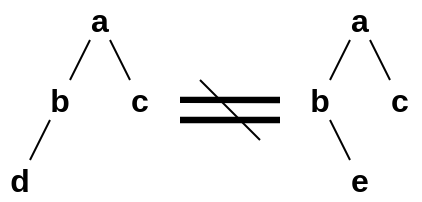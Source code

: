 <mxfile version="24.6.3" type="device" pages="7">
  <diagram name="페이지-1" id="8T8I8rmiKM1JU0g3Ghiw">
    <mxGraphModel dx="687" dy="363" grid="1" gridSize="10" guides="1" tooltips="1" connect="1" arrows="1" fold="1" page="1" pageScale="1" pageWidth="1169" pageHeight="827" math="0" shadow="0">
      <root>
        <mxCell id="0" />
        <mxCell id="1" parent="0" />
        <mxCell id="ZG9CUxtWimRa2M2JRPo--1" value="a" style="text;html=1;align=center;verticalAlign=middle;whiteSpace=wrap;rounded=0;fontSize=16;fontStyle=1" vertex="1" parent="1">
          <mxGeometry x="250" y="90" width="20" height="20" as="geometry" />
        </mxCell>
        <mxCell id="ZG9CUxtWimRa2M2JRPo--2" value="b" style="text;html=1;align=center;verticalAlign=middle;whiteSpace=wrap;rounded=0;fontSize=16;fontStyle=1" vertex="1" parent="1">
          <mxGeometry x="230" y="130" width="20" height="20" as="geometry" />
        </mxCell>
        <mxCell id="ZG9CUxtWimRa2M2JRPo--3" value="c" style="text;html=1;align=center;verticalAlign=middle;whiteSpace=wrap;rounded=0;fontSize=16;fontStyle=1" vertex="1" parent="1">
          <mxGeometry x="270" y="130" width="20" height="20" as="geometry" />
        </mxCell>
        <mxCell id="ZG9CUxtWimRa2M2JRPo--4" value="d" style="text;html=1;align=center;verticalAlign=middle;whiteSpace=wrap;rounded=0;fontSize=16;fontStyle=1" vertex="1" parent="1">
          <mxGeometry x="210" y="170" width="20" height="20" as="geometry" />
        </mxCell>
        <mxCell id="ZG9CUxtWimRa2M2JRPo--13" value="" style="endArrow=none;html=1;rounded=0;exitX=0.75;exitY=0;exitDx=0;exitDy=0;entryX=0.25;entryY=1;entryDx=0;entryDy=0;" edge="1" parent="1" source="ZG9CUxtWimRa2M2JRPo--2" target="ZG9CUxtWimRa2M2JRPo--1">
          <mxGeometry width="50" height="50" relative="1" as="geometry">
            <mxPoint x="230" y="130" as="sourcePoint" />
            <mxPoint x="250" y="110" as="targetPoint" />
          </mxGeometry>
        </mxCell>
        <mxCell id="ZG9CUxtWimRa2M2JRPo--14" value="" style="endArrow=none;html=1;rounded=0;exitX=0.75;exitY=0;exitDx=0;exitDy=0;entryX=0.25;entryY=1;entryDx=0;entryDy=0;" edge="1" parent="1" source="ZG9CUxtWimRa2M2JRPo--4" target="ZG9CUxtWimRa2M2JRPo--2">
          <mxGeometry width="50" height="50" relative="1" as="geometry">
            <mxPoint x="190" y="170" as="sourcePoint" />
            <mxPoint x="210" y="150" as="targetPoint" />
          </mxGeometry>
        </mxCell>
        <mxCell id="ZG9CUxtWimRa2M2JRPo--16" value="" style="endArrow=none;html=1;rounded=0;exitX=0.25;exitY=0;exitDx=0;exitDy=0;entryX=0.75;entryY=1;entryDx=0;entryDy=0;" edge="1" parent="1" source="ZG9CUxtWimRa2M2JRPo--3" target="ZG9CUxtWimRa2M2JRPo--1">
          <mxGeometry width="50" height="50" relative="1" as="geometry">
            <mxPoint x="240" y="140" as="sourcePoint" />
            <mxPoint x="260" y="120" as="targetPoint" />
          </mxGeometry>
        </mxCell>
        <mxCell id="ZG9CUxtWimRa2M2JRPo--21" value="" style="endArrow=none;html=1;rounded=0;strokeWidth=3.15;" edge="1" parent="1">
          <mxGeometry width="50" height="50" relative="1" as="geometry">
            <mxPoint x="300" y="150" as="sourcePoint" />
            <mxPoint x="350" y="150" as="targetPoint" />
          </mxGeometry>
        </mxCell>
        <mxCell id="ZG9CUxtWimRa2M2JRPo--22" value="" style="endArrow=none;html=1;rounded=0;strokeWidth=3.15;" edge="1" parent="1">
          <mxGeometry width="50" height="50" relative="1" as="geometry">
            <mxPoint x="300" y="139.9" as="sourcePoint" />
            <mxPoint x="350" y="140" as="targetPoint" />
          </mxGeometry>
        </mxCell>
        <mxCell id="ZG9CUxtWimRa2M2JRPo--23" value="" style="endArrow=none;html=1;rounded=0;entryX=1;entryY=1;entryDx=0;entryDy=0;" edge="1" parent="1">
          <mxGeometry width="50" height="50" relative="1" as="geometry">
            <mxPoint x="340" y="160" as="sourcePoint" />
            <mxPoint x="310" y="130" as="targetPoint" />
          </mxGeometry>
        </mxCell>
        <mxCell id="JZRAbsANop7a2nSxYdoa-1" value="a" style="text;html=1;align=center;verticalAlign=middle;whiteSpace=wrap;rounded=0;fontSize=16;fontStyle=1" vertex="1" parent="1">
          <mxGeometry x="380" y="90" width="20" height="20" as="geometry" />
        </mxCell>
        <mxCell id="JZRAbsANop7a2nSxYdoa-2" value="b" style="text;html=1;align=center;verticalAlign=middle;whiteSpace=wrap;rounded=0;fontSize=16;fontStyle=1" vertex="1" parent="1">
          <mxGeometry x="360" y="130" width="20" height="20" as="geometry" />
        </mxCell>
        <mxCell id="JZRAbsANop7a2nSxYdoa-3" value="c" style="text;html=1;align=center;verticalAlign=middle;whiteSpace=wrap;rounded=0;fontSize=16;fontStyle=1" vertex="1" parent="1">
          <mxGeometry x="400" y="130" width="20" height="20" as="geometry" />
        </mxCell>
        <mxCell id="JZRAbsANop7a2nSxYdoa-4" value="e" style="text;html=1;align=center;verticalAlign=middle;whiteSpace=wrap;rounded=0;fontSize=16;fontStyle=1" vertex="1" parent="1">
          <mxGeometry x="380" y="170" width="20" height="20" as="geometry" />
        </mxCell>
        <mxCell id="JZRAbsANop7a2nSxYdoa-5" value="" style="endArrow=none;html=1;rounded=0;exitX=0.75;exitY=0;exitDx=0;exitDy=0;entryX=0.25;entryY=1;entryDx=0;entryDy=0;" edge="1" parent="1" source="JZRAbsANop7a2nSxYdoa-2" target="JZRAbsANop7a2nSxYdoa-1">
          <mxGeometry width="50" height="50" relative="1" as="geometry">
            <mxPoint x="360" y="130" as="sourcePoint" />
            <mxPoint x="380" y="110" as="targetPoint" />
          </mxGeometry>
        </mxCell>
        <mxCell id="JZRAbsANop7a2nSxYdoa-6" value="" style="endArrow=none;html=1;rounded=0;exitX=0.25;exitY=0;exitDx=0;exitDy=0;entryX=0.75;entryY=1;entryDx=0;entryDy=0;" edge="1" parent="1" source="JZRAbsANop7a2nSxYdoa-4" target="JZRAbsANop7a2nSxYdoa-2">
          <mxGeometry width="50" height="50" relative="1" as="geometry">
            <mxPoint x="320" y="170" as="sourcePoint" />
            <mxPoint x="340" y="150" as="targetPoint" />
          </mxGeometry>
        </mxCell>
        <mxCell id="JZRAbsANop7a2nSxYdoa-7" value="" style="endArrow=none;html=1;rounded=0;exitX=0.25;exitY=0;exitDx=0;exitDy=0;entryX=0.75;entryY=1;entryDx=0;entryDy=0;" edge="1" parent="1" source="JZRAbsANop7a2nSxYdoa-3" target="JZRAbsANop7a2nSxYdoa-1">
          <mxGeometry width="50" height="50" relative="1" as="geometry">
            <mxPoint x="370" y="140" as="sourcePoint" />
            <mxPoint x="390" y="120" as="targetPoint" />
          </mxGeometry>
        </mxCell>
      </root>
    </mxGraphModel>
  </diagram>
  <diagram id="m5DTZrhHgGAlC4uCbBEu" name="페이지-2">
    <mxGraphModel dx="578" dy="353" grid="1" gridSize="10" guides="1" tooltips="1" connect="1" arrows="1" fold="1" page="1" pageScale="1" pageWidth="1169" pageHeight="827" math="0" shadow="0">
      <root>
        <mxCell id="0" />
        <mxCell id="1" parent="0" />
        <mxCell id="sFvjJMjwPsoFpHQelUhl-1" value="a" style="text;html=1;align=center;verticalAlign=middle;whiteSpace=wrap;rounded=0;fontSize=16;fontStyle=1" vertex="1" parent="1">
          <mxGeometry x="235" y="90" width="20" height="20" as="geometry" />
        </mxCell>
        <mxCell id="sFvjJMjwPsoFpHQelUhl-2" value="b" style="text;html=1;align=center;verticalAlign=middle;whiteSpace=wrap;rounded=0;fontSize=16;fontStyle=1" vertex="1" parent="1">
          <mxGeometry x="200" y="140" width="20" height="20" as="geometry" />
        </mxCell>
        <mxCell id="sFvjJMjwPsoFpHQelUhl-3" value="c" style="text;html=1;align=center;verticalAlign=middle;whiteSpace=wrap;rounded=0;fontSize=16;fontStyle=1" vertex="1" parent="1">
          <mxGeometry x="270" y="140" width="20" height="20" as="geometry" />
        </mxCell>
        <mxCell id="sFvjJMjwPsoFpHQelUhl-4" value="d" style="text;html=1;align=center;verticalAlign=middle;whiteSpace=wrap;rounded=0;fontSize=16;fontStyle=1" vertex="1" parent="1">
          <mxGeometry x="220" y="190" width="20" height="20" as="geometry" />
        </mxCell>
        <mxCell id="sFvjJMjwPsoFpHQelUhl-5" value="" style="endArrow=none;html=1;rounded=0;exitX=0.5;exitY=0;exitDx=0;exitDy=0;entryX=0.25;entryY=1;entryDx=0;entryDy=0;" edge="1" parent="1" source="sFvjJMjwPsoFpHQelUhl-2" target="sFvjJMjwPsoFpHQelUhl-1">
          <mxGeometry width="50" height="50" relative="1" as="geometry">
            <mxPoint x="215" y="130" as="sourcePoint" />
            <mxPoint x="235" y="110" as="targetPoint" />
          </mxGeometry>
        </mxCell>
        <mxCell id="sFvjJMjwPsoFpHQelUhl-6" value="" style="endArrow=none;html=1;rounded=0;exitX=0.5;exitY=0;exitDx=0;exitDy=0;entryX=0.75;entryY=1;entryDx=0;entryDy=0;" edge="1" parent="1" source="sFvjJMjwPsoFpHQelUhl-4" target="sFvjJMjwPsoFpHQelUhl-2">
          <mxGeometry width="50" height="50" relative="1" as="geometry">
            <mxPoint x="155" y="180" as="sourcePoint" />
            <mxPoint x="175" y="160" as="targetPoint" />
          </mxGeometry>
        </mxCell>
        <mxCell id="sFvjJMjwPsoFpHQelUhl-7" value="" style="endArrow=none;html=1;rounded=0;exitX=0.5;exitY=0;exitDx=0;exitDy=0;entryX=0.75;entryY=1;entryDx=0;entryDy=0;" edge="1" parent="1" source="sFvjJMjwPsoFpHQelUhl-3" target="sFvjJMjwPsoFpHQelUhl-1">
          <mxGeometry width="50" height="50" relative="1" as="geometry">
            <mxPoint x="240" y="140" as="sourcePoint" />
            <mxPoint x="260" y="120" as="targetPoint" />
          </mxGeometry>
        </mxCell>
        <mxCell id="sFvjJMjwPsoFpHQelUhl-8" value="" style="endArrow=none;html=1;rounded=0;strokeWidth=3.15;" edge="1" parent="1">
          <mxGeometry width="50" height="50" relative="1" as="geometry">
            <mxPoint x="300" y="150" as="sourcePoint" />
            <mxPoint x="350" y="150" as="targetPoint" />
          </mxGeometry>
        </mxCell>
        <mxCell id="sFvjJMjwPsoFpHQelUhl-9" value="" style="endArrow=none;html=1;rounded=0;strokeWidth=3.15;" edge="1" parent="1">
          <mxGeometry width="50" height="50" relative="1" as="geometry">
            <mxPoint x="300" y="139.9" as="sourcePoint" />
            <mxPoint x="350" y="140" as="targetPoint" />
          </mxGeometry>
        </mxCell>
        <mxCell id="sFvjJMjwPsoFpHQelUhl-11" value="a" style="text;html=1;align=center;verticalAlign=middle;whiteSpace=wrap;rounded=0;fontSize=16;fontStyle=1" vertex="1" parent="1">
          <mxGeometry x="390" y="90" width="20" height="20" as="geometry" />
        </mxCell>
        <mxCell id="sFvjJMjwPsoFpHQelUhl-12" value="b" style="text;html=1;align=center;verticalAlign=middle;whiteSpace=wrap;rounded=0;fontSize=16;fontStyle=1" vertex="1" parent="1">
          <mxGeometry x="350" y="140" width="20" height="20" as="geometry" />
        </mxCell>
        <mxCell id="sFvjJMjwPsoFpHQelUhl-13" value="c" style="text;html=1;align=center;verticalAlign=middle;whiteSpace=wrap;rounded=0;fontSize=16;fontStyle=1" vertex="1" parent="1">
          <mxGeometry x="430" y="140" width="20" height="20" as="geometry" />
        </mxCell>
        <mxCell id="sFvjJMjwPsoFpHQelUhl-14" value="d" style="text;html=1;align=center;verticalAlign=middle;whiteSpace=wrap;rounded=0;fontSize=16;fontStyle=1" vertex="1" parent="1">
          <mxGeometry x="370" y="190" width="20" height="20" as="geometry" />
        </mxCell>
        <mxCell id="sFvjJMjwPsoFpHQelUhl-15" value="" style="endArrow=none;html=1;rounded=0;exitX=0.5;exitY=0;exitDx=0;exitDy=0;entryX=0.25;entryY=1;entryDx=0;entryDy=0;" edge="1" parent="1" source="sFvjJMjwPsoFpHQelUhl-12" target="sFvjJMjwPsoFpHQelUhl-11">
          <mxGeometry width="50" height="50" relative="1" as="geometry">
            <mxPoint x="360" y="130" as="sourcePoint" />
            <mxPoint x="380" y="110" as="targetPoint" />
          </mxGeometry>
        </mxCell>
        <mxCell id="sFvjJMjwPsoFpHQelUhl-16" value="" style="endArrow=none;html=1;rounded=0;exitX=0.5;exitY=0;exitDx=0;exitDy=0;entryX=0.75;entryY=1;entryDx=0;entryDy=0;" edge="1" parent="1" source="sFvjJMjwPsoFpHQelUhl-14" target="sFvjJMjwPsoFpHQelUhl-12">
          <mxGeometry width="50" height="50" relative="1" as="geometry">
            <mxPoint x="320" y="170" as="sourcePoint" />
            <mxPoint x="340" y="150" as="targetPoint" />
          </mxGeometry>
        </mxCell>
        <mxCell id="sFvjJMjwPsoFpHQelUhl-17" value="" style="endArrow=none;html=1;rounded=0;exitX=0.5;exitY=0;exitDx=0;exitDy=0;entryX=0.75;entryY=1;entryDx=0;entryDy=0;" edge="1" parent="1" source="sFvjJMjwPsoFpHQelUhl-13" target="sFvjJMjwPsoFpHQelUhl-11">
          <mxGeometry width="50" height="50" relative="1" as="geometry">
            <mxPoint x="380" y="140" as="sourcePoint" />
            <mxPoint x="400" y="120" as="targetPoint" />
          </mxGeometry>
        </mxCell>
        <mxCell id="sFvjJMjwPsoFpHQelUhl-23" value="" style="endArrow=none;html=1;rounded=0;exitX=0.5;exitY=0;exitDx=0;exitDy=0;entryX=0.25;entryY=1;entryDx=0;entryDy=0;" edge="1" parent="1" source="sFvjJMjwPsoFpHQelUhl-44" target="sFvjJMjwPsoFpHQelUhl-14">
          <mxGeometry width="50" height="50" relative="1" as="geometry">
            <mxPoint x="370" y="240" as="sourcePoint" />
            <mxPoint x="375" y="190" as="targetPoint" />
          </mxGeometry>
        </mxCell>
        <mxCell id="sFvjJMjwPsoFpHQelUhl-28" value="*" style="text;html=1;align=center;verticalAlign=middle;whiteSpace=wrap;rounded=0;fontSize=16;fontStyle=1;rotation=90;" vertex="1" parent="1">
          <mxGeometry x="410" y="190" width="20" height="20" as="geometry" />
        </mxCell>
        <mxCell id="sFvjJMjwPsoFpHQelUhl-29" value="" style="endArrow=none;html=1;rounded=0;exitX=0;exitY=0.5;exitDx=0;exitDy=0;entryX=0.25;entryY=1;entryDx=0;entryDy=0;" edge="1" parent="1" source="sFvjJMjwPsoFpHQelUhl-28" target="sFvjJMjwPsoFpHQelUhl-13">
          <mxGeometry width="50" height="50" relative="1" as="geometry">
            <mxPoint x="415" y="190" as="sourcePoint" />
            <mxPoint x="435" y="160" as="targetPoint" />
          </mxGeometry>
        </mxCell>
        <mxCell id="sFvjJMjwPsoFpHQelUhl-30" value="*" style="text;html=1;align=center;verticalAlign=middle;whiteSpace=wrap;rounded=0;fontSize=16;fontStyle=1;rotation=90;" vertex="1" parent="1">
          <mxGeometry x="450" y="190" width="20" height="20" as="geometry" />
        </mxCell>
        <mxCell id="sFvjJMjwPsoFpHQelUhl-31" value="" style="endArrow=none;html=1;rounded=0;exitX=0;exitY=0.5;exitDx=0;exitDy=0;entryX=0.75;entryY=1;entryDx=0;entryDy=0;" edge="1" parent="1" source="sFvjJMjwPsoFpHQelUhl-30" target="sFvjJMjwPsoFpHQelUhl-13">
          <mxGeometry width="50" height="50" relative="1" as="geometry">
            <mxPoint x="455" y="190" as="sourcePoint" />
            <mxPoint x="475" y="160" as="targetPoint" />
          </mxGeometry>
        </mxCell>
        <mxCell id="sFvjJMjwPsoFpHQelUhl-33" value="" style="endArrow=none;html=1;rounded=0;exitX=0.5;exitY=0;exitDx=0;exitDy=0;entryX=0.75;entryY=1;entryDx=0;entryDy=0;" edge="1" source="sFvjJMjwPsoFpHQelUhl-45" parent="1">
          <mxGeometry width="50" height="50" relative="1" as="geometry">
            <mxPoint x="390" y="240" as="sourcePoint" />
            <mxPoint x="385" y="210" as="targetPoint" />
          </mxGeometry>
        </mxCell>
        <mxCell id="sFvjJMjwPsoFpHQelUhl-44" value="*" style="text;html=1;align=center;verticalAlign=middle;whiteSpace=wrap;rounded=0;fontSize=16;fontStyle=1" vertex="1" parent="1">
          <mxGeometry x="350" y="240" width="20" height="20" as="geometry" />
        </mxCell>
        <mxCell id="sFvjJMjwPsoFpHQelUhl-45" value="*" style="text;html=1;align=center;verticalAlign=middle;whiteSpace=wrap;rounded=0;fontSize=16;fontStyle=1" vertex="1" parent="1">
          <mxGeometry x="390" y="240" width="20" height="20" as="geometry" />
        </mxCell>
      </root>
    </mxGraphModel>
  </diagram>
  <diagram id="Og3jh7uU41DSSbXqpTyn" name="페이지-3">
    <mxGraphModel dx="494" dy="301" grid="1" gridSize="10" guides="1" tooltips="1" connect="1" arrows="1" fold="1" page="1" pageScale="1" pageWidth="1169" pageHeight="827" math="0" shadow="0">
      <root>
        <mxCell id="0" />
        <mxCell id="1" parent="0" />
        <mxCell id="IWrWHQ1H-5AdvBhWS3wF-21" value="" style="ellipse;whiteSpace=wrap;html=1;fillColor=#E6E6E6;" vertex="1" parent="1">
          <mxGeometry x="110" y="130" width="170" height="150" as="geometry" />
        </mxCell>
        <mxCell id="IWrWHQ1H-5AdvBhWS3wF-1" value="a" style="text;html=1;align=center;verticalAlign=middle;whiteSpace=wrap;rounded=0;fontSize=16;fontStyle=1" vertex="1" parent="1">
          <mxGeometry x="250" y="90" width="20" height="20" as="geometry" />
        </mxCell>
        <mxCell id="IWrWHQ1H-5AdvBhWS3wF-2" value="b" style="text;html=1;align=center;verticalAlign=middle;whiteSpace=wrap;rounded=0;fontSize=16;fontStyle=1" vertex="1" parent="1">
          <mxGeometry x="190" y="140" width="20" height="20" as="geometry" />
        </mxCell>
        <mxCell id="IWrWHQ1H-5AdvBhWS3wF-3" value="c" style="text;html=1;align=center;verticalAlign=middle;whiteSpace=wrap;rounded=0;fontSize=16;fontStyle=1" vertex="1" parent="1">
          <mxGeometry x="300" y="140" width="20" height="20" as="geometry" />
        </mxCell>
        <mxCell id="IWrWHQ1H-5AdvBhWS3wF-4" value="e" style="text;html=1;align=center;verticalAlign=middle;whiteSpace=wrap;rounded=0;fontSize=16;fontStyle=1" vertex="1" parent="1">
          <mxGeometry x="230" y="190" width="20" height="20" as="geometry" />
        </mxCell>
        <mxCell id="IWrWHQ1H-5AdvBhWS3wF-5" value="" style="endArrow=none;html=1;rounded=0;exitX=0.5;exitY=0;exitDx=0;exitDy=0;entryX=0.25;entryY=1;entryDx=0;entryDy=0;" edge="1" parent="1" source="IWrWHQ1H-5AdvBhWS3wF-2" target="IWrWHQ1H-5AdvBhWS3wF-1">
          <mxGeometry width="50" height="50" relative="1" as="geometry">
            <mxPoint x="215" y="130" as="sourcePoint" />
            <mxPoint x="235" y="110" as="targetPoint" />
          </mxGeometry>
        </mxCell>
        <mxCell id="IWrWHQ1H-5AdvBhWS3wF-6" value="" style="endArrow=none;html=1;rounded=0;exitX=0.5;exitY=0;exitDx=0;exitDy=0;entryX=0.75;entryY=1;entryDx=0;entryDy=0;" edge="1" parent="1" source="IWrWHQ1H-5AdvBhWS3wF-4" target="IWrWHQ1H-5AdvBhWS3wF-2">
          <mxGeometry width="50" height="50" relative="1" as="geometry">
            <mxPoint x="155" y="180" as="sourcePoint" />
            <mxPoint x="175" y="160" as="targetPoint" />
          </mxGeometry>
        </mxCell>
        <mxCell id="IWrWHQ1H-5AdvBhWS3wF-7" value="" style="endArrow=none;html=1;rounded=0;exitX=0.5;exitY=0;exitDx=0;exitDy=0;entryX=0.75;entryY=1;entryDx=0;entryDy=0;" edge="1" parent="1" source="IWrWHQ1H-5AdvBhWS3wF-3" target="IWrWHQ1H-5AdvBhWS3wF-1">
          <mxGeometry width="50" height="50" relative="1" as="geometry">
            <mxPoint x="240" y="140" as="sourcePoint" />
            <mxPoint x="260" y="120" as="targetPoint" />
          </mxGeometry>
        </mxCell>
        <mxCell id="IWrWHQ1H-5AdvBhWS3wF-8" value="d" style="text;html=1;align=center;verticalAlign=middle;whiteSpace=wrap;rounded=0;fontSize=16;fontStyle=1" vertex="1" parent="1">
          <mxGeometry x="150" y="190" width="20" height="20" as="geometry" />
        </mxCell>
        <mxCell id="IWrWHQ1H-5AdvBhWS3wF-9" value="" style="endArrow=none;html=1;rounded=0;exitX=0.5;exitY=0;exitDx=0;exitDy=0;entryX=0.25;entryY=1;entryDx=0;entryDy=0;" edge="1" parent="1" source="IWrWHQ1H-5AdvBhWS3wF-8" target="IWrWHQ1H-5AdvBhWS3wF-2">
          <mxGeometry width="50" height="50" relative="1" as="geometry">
            <mxPoint x="240" y="200" as="sourcePoint" />
            <mxPoint x="225" y="170" as="targetPoint" />
          </mxGeometry>
        </mxCell>
        <mxCell id="IWrWHQ1H-5AdvBhWS3wF-10" value="i" style="text;html=1;align=center;verticalAlign=middle;whiteSpace=wrap;rounded=0;fontSize=16;fontStyle=1" vertex="1" parent="1">
          <mxGeometry x="170" y="240" width="20" height="20" as="geometry" />
        </mxCell>
        <mxCell id="IWrWHQ1H-5AdvBhWS3wF-11" value="" style="endArrow=none;html=1;rounded=0;exitX=0.5;exitY=0;exitDx=0;exitDy=0;entryX=0.75;entryY=1;entryDx=0;entryDy=0;" edge="1" parent="1" source="IWrWHQ1H-5AdvBhWS3wF-10" target="IWrWHQ1H-5AdvBhWS3wF-8">
          <mxGeometry width="50" height="50" relative="1" as="geometry">
            <mxPoint x="105" y="230" as="sourcePoint" />
            <mxPoint x="165" y="210" as="targetPoint" />
          </mxGeometry>
        </mxCell>
        <mxCell id="IWrWHQ1H-5AdvBhWS3wF-12" value="h" style="text;html=1;align=center;verticalAlign=middle;whiteSpace=wrap;rounded=0;fontSize=16;fontStyle=1" vertex="1" parent="1">
          <mxGeometry x="130" y="240" width="20" height="20" as="geometry" />
        </mxCell>
        <mxCell id="IWrWHQ1H-5AdvBhWS3wF-13" value="" style="endArrow=none;html=1;rounded=0;exitX=0.5;exitY=0;exitDx=0;exitDy=0;entryX=0.25;entryY=1;entryDx=0;entryDy=0;" edge="1" parent="1" source="IWrWHQ1H-5AdvBhWS3wF-12" target="IWrWHQ1H-5AdvBhWS3wF-8">
          <mxGeometry width="50" height="50" relative="1" as="geometry">
            <mxPoint x="190" y="250" as="sourcePoint" />
            <mxPoint x="155" y="210" as="targetPoint" />
          </mxGeometry>
        </mxCell>
        <mxCell id="IWrWHQ1H-5AdvBhWS3wF-14" value="j" style="text;html=1;align=center;verticalAlign=middle;whiteSpace=wrap;rounded=0;fontSize=16;fontStyle=1" vertex="1" parent="1">
          <mxGeometry x="210" y="240" width="20" height="20" as="geometry" />
        </mxCell>
        <mxCell id="IWrWHQ1H-5AdvBhWS3wF-15" value="" style="endArrow=none;html=1;rounded=0;exitX=0.5;exitY=0;exitDx=0;exitDy=0;entryX=0.25;entryY=1;entryDx=0;entryDy=0;" edge="1" parent="1" source="IWrWHQ1H-5AdvBhWS3wF-14" target="IWrWHQ1H-5AdvBhWS3wF-4">
          <mxGeometry width="50" height="50" relative="1" as="geometry">
            <mxPoint x="230" y="260" as="sourcePoint" />
            <mxPoint x="195" y="220" as="targetPoint" />
          </mxGeometry>
        </mxCell>
        <mxCell id="IWrWHQ1H-5AdvBhWS3wF-16" value="f" style="text;html=1;align=center;verticalAlign=middle;whiteSpace=wrap;rounded=0;fontSize=16;fontStyle=1" vertex="1" parent="1">
          <mxGeometry x="280" y="190" width="20" height="20" as="geometry" />
        </mxCell>
        <mxCell id="IWrWHQ1H-5AdvBhWS3wF-17" value="" style="endArrow=none;html=1;rounded=0;exitX=0.5;exitY=0;exitDx=0;exitDy=0;entryX=0.25;entryY=1;entryDx=0;entryDy=0;" edge="1" parent="1" source="IWrWHQ1H-5AdvBhWS3wF-16" target="IWrWHQ1H-5AdvBhWS3wF-3">
          <mxGeometry width="50" height="50" relative="1" as="geometry">
            <mxPoint x="280" y="220" as="sourcePoint" />
            <mxPoint x="290" y="190" as="targetPoint" />
          </mxGeometry>
        </mxCell>
        <mxCell id="IWrWHQ1H-5AdvBhWS3wF-18" value="m" style="text;html=1;align=center;verticalAlign=middle;whiteSpace=wrap;rounded=0;fontSize=16;fontStyle=1" vertex="1" parent="1">
          <mxGeometry x="300" y="240" width="20" height="20" as="geometry" />
        </mxCell>
        <mxCell id="IWrWHQ1H-5AdvBhWS3wF-19" value="" style="endArrow=none;html=1;rounded=0;exitX=0.5;exitY=0;exitDx=0;exitDy=0;entryX=0.75;entryY=1;entryDx=0;entryDy=0;" edge="1" parent="1" source="IWrWHQ1H-5AdvBhWS3wF-18" target="IWrWHQ1H-5AdvBhWS3wF-16">
          <mxGeometry width="50" height="50" relative="1" as="geometry">
            <mxPoint x="315" y="290" as="sourcePoint" />
            <mxPoint x="340" y="240" as="targetPoint" />
          </mxGeometry>
        </mxCell>
      </root>
    </mxGraphModel>
  </diagram>
  <diagram id="Yyrftf0mPVDSBKT5odEP" name="크기 3">
    <mxGraphModel dx="595" dy="363" grid="1" gridSize="10" guides="1" tooltips="1" connect="1" arrows="1" fold="1" page="1" pageScale="1" pageWidth="1169" pageHeight="827" math="0" shadow="0">
      <root>
        <mxCell id="0" />
        <mxCell id="1" parent="0" />
        <mxCell id="GidxiCNZSkUFjXSgNZwR-1" value="" style="ellipse;whiteSpace=wrap;html=1;aspect=fixed;" vertex="1" parent="1">
          <mxGeometry x="320" y="80" width="10" height="10" as="geometry" />
        </mxCell>
        <mxCell id="GidxiCNZSkUFjXSgNZwR-2" value="" style="ellipse;whiteSpace=wrap;html=1;aspect=fixed;" vertex="1" parent="1">
          <mxGeometry x="290" y="110" width="10" height="10" as="geometry" />
        </mxCell>
        <mxCell id="GidxiCNZSkUFjXSgNZwR-3" value="" style="endArrow=none;html=1;rounded=0;entryX=0;entryY=1;entryDx=0;entryDy=0;exitX=1;exitY=0;exitDx=0;exitDy=0;" edge="1" parent="1" source="GidxiCNZSkUFjXSgNZwR-2" target="GidxiCNZSkUFjXSgNZwR-1">
          <mxGeometry width="50" height="50" relative="1" as="geometry">
            <mxPoint x="420" y="250" as="sourcePoint" />
            <mxPoint x="330" y="110" as="targetPoint" />
          </mxGeometry>
        </mxCell>
        <mxCell id="GidxiCNZSkUFjXSgNZwR-4" value="" style="ellipse;whiteSpace=wrap;html=1;aspect=fixed;" vertex="1" parent="1">
          <mxGeometry x="260" y="140" width="10" height="10" as="geometry" />
        </mxCell>
        <mxCell id="GidxiCNZSkUFjXSgNZwR-5" value="" style="endArrow=none;html=1;rounded=0;exitX=1;exitY=0;exitDx=0;exitDy=0;entryX=0;entryY=1;entryDx=0;entryDy=0;" edge="1" parent="1" source="GidxiCNZSkUFjXSgNZwR-4" target="GidxiCNZSkUFjXSgNZwR-2">
          <mxGeometry width="50" height="50" relative="1" as="geometry">
            <mxPoint x="270" y="180" as="sourcePoint" />
            <mxPoint x="300" y="150" as="targetPoint" />
          </mxGeometry>
        </mxCell>
        <mxCell id="GidxiCNZSkUFjXSgNZwR-6" value="" style="ellipse;whiteSpace=wrap;html=1;aspect=fixed;" vertex="1" parent="1">
          <mxGeometry x="400" y="80" width="10" height="10" as="geometry" />
        </mxCell>
        <mxCell id="GidxiCNZSkUFjXSgNZwR-7" value="" style="ellipse;whiteSpace=wrap;html=1;aspect=fixed;" vertex="1" parent="1">
          <mxGeometry x="370" y="110" width="10" height="10" as="geometry" />
        </mxCell>
        <mxCell id="GidxiCNZSkUFjXSgNZwR-8" value="" style="endArrow=none;html=1;rounded=0;entryX=0;entryY=1;entryDx=0;entryDy=0;exitX=1;exitY=0;exitDx=0;exitDy=0;" edge="1" parent="1" source="GidxiCNZSkUFjXSgNZwR-7" target="GidxiCNZSkUFjXSgNZwR-6">
          <mxGeometry width="50" height="50" relative="1" as="geometry">
            <mxPoint x="500" y="250" as="sourcePoint" />
            <mxPoint x="410" y="110" as="targetPoint" />
          </mxGeometry>
        </mxCell>
        <mxCell id="GidxiCNZSkUFjXSgNZwR-9" value="" style="ellipse;whiteSpace=wrap;html=1;aspect=fixed;" vertex="1" parent="1">
          <mxGeometry x="400" y="140" width="10" height="10" as="geometry" />
        </mxCell>
        <mxCell id="GidxiCNZSkUFjXSgNZwR-10" value="" style="endArrow=none;html=1;rounded=0;exitX=0;exitY=0;exitDx=0;exitDy=0;entryX=1;entryY=1;entryDx=0;entryDy=0;" edge="1" parent="1" source="GidxiCNZSkUFjXSgNZwR-9" target="GidxiCNZSkUFjXSgNZwR-7">
          <mxGeometry width="50" height="50" relative="1" as="geometry">
            <mxPoint x="350" y="180" as="sourcePoint" />
            <mxPoint x="380" y="150" as="targetPoint" />
          </mxGeometry>
        </mxCell>
        <mxCell id="GidxiCNZSkUFjXSgNZwR-11" value="" style="ellipse;whiteSpace=wrap;html=1;aspect=fixed;" vertex="1" parent="1">
          <mxGeometry x="480" y="80" width="10" height="10" as="geometry" />
        </mxCell>
        <mxCell id="GidxiCNZSkUFjXSgNZwR-12" value="" style="ellipse;whiteSpace=wrap;html=1;aspect=fixed;" vertex="1" parent="1">
          <mxGeometry x="450" y="110" width="10" height="10" as="geometry" />
        </mxCell>
        <mxCell id="GidxiCNZSkUFjXSgNZwR-13" value="" style="endArrow=none;html=1;rounded=0;entryX=0;entryY=1;entryDx=0;entryDy=0;exitX=1;exitY=0;exitDx=0;exitDy=0;" edge="1" parent="1" source="GidxiCNZSkUFjXSgNZwR-12" target="GidxiCNZSkUFjXSgNZwR-11">
          <mxGeometry width="50" height="50" relative="1" as="geometry">
            <mxPoint x="580" y="250" as="sourcePoint" />
            <mxPoint x="490" y="110" as="targetPoint" />
          </mxGeometry>
        </mxCell>
        <mxCell id="GidxiCNZSkUFjXSgNZwR-14" value="" style="ellipse;whiteSpace=wrap;html=1;aspect=fixed;" vertex="1" parent="1">
          <mxGeometry x="510" y="110" width="10" height="10" as="geometry" />
        </mxCell>
        <mxCell id="GidxiCNZSkUFjXSgNZwR-15" value="" style="endArrow=none;html=1;rounded=0;exitX=0;exitY=0;exitDx=0;exitDy=0;entryX=1;entryY=1;entryDx=0;entryDy=0;" edge="1" parent="1" source="GidxiCNZSkUFjXSgNZwR-14" target="GidxiCNZSkUFjXSgNZwR-11">
          <mxGeometry width="50" height="50" relative="1" as="geometry">
            <mxPoint x="430" y="180" as="sourcePoint" />
            <mxPoint x="460" y="150" as="targetPoint" />
          </mxGeometry>
        </mxCell>
        <mxCell id="GidxiCNZSkUFjXSgNZwR-20" value="" style="ellipse;whiteSpace=wrap;html=1;aspect=fixed;" vertex="1" parent="1">
          <mxGeometry x="560" y="80" width="10" height="10" as="geometry" />
        </mxCell>
        <mxCell id="GidxiCNZSkUFjXSgNZwR-21" value="" style="ellipse;whiteSpace=wrap;html=1;aspect=fixed;" vertex="1" parent="1">
          <mxGeometry x="560" y="140" width="10" height="10" as="geometry" />
        </mxCell>
        <mxCell id="GidxiCNZSkUFjXSgNZwR-22" value="" style="endArrow=none;html=1;rounded=0;entryX=0;entryY=1;entryDx=0;entryDy=0;exitX=1;exitY=0;exitDx=0;exitDy=0;" edge="1" parent="1" source="GidxiCNZSkUFjXSgNZwR-21" target="GidxiCNZSkUFjXSgNZwR-23">
          <mxGeometry width="50" height="50" relative="1" as="geometry">
            <mxPoint x="660" y="250" as="sourcePoint" />
            <mxPoint x="570" y="110" as="targetPoint" />
          </mxGeometry>
        </mxCell>
        <mxCell id="GidxiCNZSkUFjXSgNZwR-23" value="" style="ellipse;whiteSpace=wrap;html=1;aspect=fixed;" vertex="1" parent="1">
          <mxGeometry x="590" y="110" width="10" height="10" as="geometry" />
        </mxCell>
        <mxCell id="GidxiCNZSkUFjXSgNZwR-24" value="" style="endArrow=none;html=1;rounded=0;exitX=0;exitY=0;exitDx=0;exitDy=0;entryX=1;entryY=1;entryDx=0;entryDy=0;" edge="1" parent="1" source="GidxiCNZSkUFjXSgNZwR-23" target="GidxiCNZSkUFjXSgNZwR-20">
          <mxGeometry width="50" height="50" relative="1" as="geometry">
            <mxPoint x="510" y="180" as="sourcePoint" />
            <mxPoint x="540" y="150" as="targetPoint" />
          </mxGeometry>
        </mxCell>
        <mxCell id="GidxiCNZSkUFjXSgNZwR-25" value="" style="ellipse;whiteSpace=wrap;html=1;aspect=fixed;" vertex="1" parent="1">
          <mxGeometry x="640" y="80" width="10" height="10" as="geometry" />
        </mxCell>
        <mxCell id="GidxiCNZSkUFjXSgNZwR-26" value="" style="ellipse;whiteSpace=wrap;html=1;aspect=fixed;" vertex="1" parent="1">
          <mxGeometry x="700" y="140" width="10" height="10" as="geometry" />
        </mxCell>
        <mxCell id="GidxiCNZSkUFjXSgNZwR-27" value="" style="endArrow=none;html=1;rounded=0;entryX=1;entryY=1;entryDx=0;entryDy=0;exitX=0;exitY=0;exitDx=0;exitDy=0;" edge="1" parent="1" source="GidxiCNZSkUFjXSgNZwR-26" target="GidxiCNZSkUFjXSgNZwR-28">
          <mxGeometry width="50" height="50" relative="1" as="geometry">
            <mxPoint x="740" y="250" as="sourcePoint" />
            <mxPoint x="650" y="110" as="targetPoint" />
          </mxGeometry>
        </mxCell>
        <mxCell id="GidxiCNZSkUFjXSgNZwR-28" value="" style="ellipse;whiteSpace=wrap;html=1;aspect=fixed;" vertex="1" parent="1">
          <mxGeometry x="670" y="110" width="10" height="10" as="geometry" />
        </mxCell>
        <mxCell id="GidxiCNZSkUFjXSgNZwR-29" value="" style="endArrow=none;html=1;rounded=0;entryX=1;entryY=1;entryDx=0;entryDy=0;" edge="1" parent="1" source="GidxiCNZSkUFjXSgNZwR-28" target="GidxiCNZSkUFjXSgNZwR-25">
          <mxGeometry width="50" height="50" relative="1" as="geometry">
            <mxPoint x="590" y="180" as="sourcePoint" />
            <mxPoint x="620" y="150" as="targetPoint" />
          </mxGeometry>
        </mxCell>
      </root>
    </mxGraphModel>
  </diagram>
  <diagram id="JcMdZM1TOqqzBPkZo-_i" name="크기 4">
    <mxGraphModel dx="1012" dy="617" grid="1" gridSize="10" guides="1" tooltips="1" connect="1" arrows="1" fold="1" page="1" pageScale="1" pageWidth="1169" pageHeight="827" math="0" shadow="0">
      <root>
        <mxCell id="0" />
        <mxCell id="1" parent="0" />
        <mxCell id="_CVTH97Yd--CAdnfj3gm-1" value="" style="ellipse;whiteSpace=wrap;html=1;aspect=fixed;" vertex="1" parent="1">
          <mxGeometry x="161" y="80" width="10" height="10" as="geometry" />
        </mxCell>
        <mxCell id="_CVTH97Yd--CAdnfj3gm-2" value="" style="ellipse;whiteSpace=wrap;html=1;aspect=fixed;" vertex="1" parent="1">
          <mxGeometry x="131" y="110" width="10" height="10" as="geometry" />
        </mxCell>
        <mxCell id="_CVTH97Yd--CAdnfj3gm-3" value="" style="endArrow=none;html=1;rounded=0;entryX=0;entryY=1;entryDx=0;entryDy=0;exitX=1;exitY=0;exitDx=0;exitDy=0;" edge="1" parent="1" source="_CVTH97Yd--CAdnfj3gm-2" target="_CVTH97Yd--CAdnfj3gm-1">
          <mxGeometry width="50" height="50" relative="1" as="geometry">
            <mxPoint x="261" y="250" as="sourcePoint" />
            <mxPoint x="171" y="110" as="targetPoint" />
          </mxGeometry>
        </mxCell>
        <mxCell id="_CVTH97Yd--CAdnfj3gm-4" value="" style="ellipse;whiteSpace=wrap;html=1;aspect=fixed;" vertex="1" parent="1">
          <mxGeometry x="101" y="140" width="10" height="10" as="geometry" />
        </mxCell>
        <mxCell id="_CVTH97Yd--CAdnfj3gm-5" value="" style="endArrow=none;html=1;rounded=0;exitX=1;exitY=0;exitDx=0;exitDy=0;entryX=0;entryY=1;entryDx=0;entryDy=0;" edge="1" parent="1" source="_CVTH97Yd--CAdnfj3gm-4" target="_CVTH97Yd--CAdnfj3gm-2">
          <mxGeometry width="50" height="50" relative="1" as="geometry">
            <mxPoint x="111" y="180" as="sourcePoint" />
            <mxPoint x="141" y="150" as="targetPoint" />
          </mxGeometry>
        </mxCell>
        <mxCell id="_CVTH97Yd--CAdnfj3gm-6" value="" style="ellipse;whiteSpace=wrap;html=1;aspect=fixed;" vertex="1" parent="1">
          <mxGeometry x="309" y="80" width="10" height="10" as="geometry" />
        </mxCell>
        <mxCell id="_CVTH97Yd--CAdnfj3gm-7" value="" style="ellipse;whiteSpace=wrap;html=1;aspect=fixed;" vertex="1" parent="1">
          <mxGeometry x="279" y="110" width="10" height="10" as="geometry" />
        </mxCell>
        <mxCell id="_CVTH97Yd--CAdnfj3gm-8" value="" style="endArrow=none;html=1;rounded=0;entryX=0;entryY=1;entryDx=0;entryDy=0;exitX=1;exitY=0;exitDx=0;exitDy=0;" edge="1" parent="1" source="_CVTH97Yd--CAdnfj3gm-7" target="_CVTH97Yd--CAdnfj3gm-6">
          <mxGeometry width="50" height="50" relative="1" as="geometry">
            <mxPoint x="409" y="250" as="sourcePoint" />
            <mxPoint x="319" y="110" as="targetPoint" />
          </mxGeometry>
        </mxCell>
        <mxCell id="_CVTH97Yd--CAdnfj3gm-9" value="" style="ellipse;whiteSpace=wrap;html=1;aspect=fixed;" vertex="1" parent="1">
          <mxGeometry x="309" y="140" width="10" height="10" as="geometry" />
        </mxCell>
        <mxCell id="_CVTH97Yd--CAdnfj3gm-10" value="" style="endArrow=none;html=1;rounded=0;exitX=0;exitY=0;exitDx=0;exitDy=0;entryX=1;entryY=1;entryDx=0;entryDy=0;" edge="1" parent="1" source="_CVTH97Yd--CAdnfj3gm-9" target="_CVTH97Yd--CAdnfj3gm-7">
          <mxGeometry width="50" height="50" relative="1" as="geometry">
            <mxPoint x="259" y="180" as="sourcePoint" />
            <mxPoint x="289" y="150" as="targetPoint" />
          </mxGeometry>
        </mxCell>
        <mxCell id="_CVTH97Yd--CAdnfj3gm-26" value="" style="ellipse;whiteSpace=wrap;html=1;aspect=fixed;" vertex="1" parent="1">
          <mxGeometry x="70" y="171" width="10" height="10" as="geometry" />
        </mxCell>
        <mxCell id="_CVTH97Yd--CAdnfj3gm-27" value="" style="endArrow=none;html=1;rounded=0;exitX=1;exitY=0;exitDx=0;exitDy=0;entryX=0;entryY=1;entryDx=0;entryDy=0;" edge="1" parent="1" source="_CVTH97Yd--CAdnfj3gm-26" target="_CVTH97Yd--CAdnfj3gm-4">
          <mxGeometry width="50" height="50" relative="1" as="geometry">
            <mxPoint x="80" y="211" as="sourcePoint" />
            <mxPoint x="101" y="150" as="targetPoint" />
          </mxGeometry>
        </mxCell>
        <mxCell id="_CVTH97Yd--CAdnfj3gm-28" value="" style="ellipse;whiteSpace=wrap;html=1;aspect=fixed;" vertex="1" parent="1">
          <mxGeometry x="210" y="80" width="10" height="10" as="geometry" />
        </mxCell>
        <mxCell id="_CVTH97Yd--CAdnfj3gm-29" value="" style="ellipse;whiteSpace=wrap;html=1;aspect=fixed;" vertex="1" parent="1">
          <mxGeometry x="180" y="110" width="10" height="10" as="geometry" />
        </mxCell>
        <mxCell id="_CVTH97Yd--CAdnfj3gm-30" value="" style="endArrow=none;html=1;rounded=0;entryX=0;entryY=1;entryDx=0;entryDy=0;exitX=1;exitY=0;exitDx=0;exitDy=0;" edge="1" parent="1" source="_CVTH97Yd--CAdnfj3gm-29" target="_CVTH97Yd--CAdnfj3gm-28">
          <mxGeometry width="50" height="50" relative="1" as="geometry">
            <mxPoint x="310" y="250" as="sourcePoint" />
            <mxPoint x="220" y="110" as="targetPoint" />
          </mxGeometry>
        </mxCell>
        <mxCell id="_CVTH97Yd--CAdnfj3gm-31" value="" style="ellipse;whiteSpace=wrap;html=1;aspect=fixed;" vertex="1" parent="1">
          <mxGeometry x="150" y="140" width="10" height="10" as="geometry" />
        </mxCell>
        <mxCell id="_CVTH97Yd--CAdnfj3gm-32" value="" style="endArrow=none;html=1;rounded=0;exitX=1;exitY=0;exitDx=0;exitDy=0;entryX=0;entryY=1;entryDx=0;entryDy=0;" edge="1" parent="1" source="_CVTH97Yd--CAdnfj3gm-31" target="_CVTH97Yd--CAdnfj3gm-29">
          <mxGeometry width="50" height="50" relative="1" as="geometry">
            <mxPoint x="160" y="180" as="sourcePoint" />
            <mxPoint x="190" y="150" as="targetPoint" />
          </mxGeometry>
        </mxCell>
        <mxCell id="_CVTH97Yd--CAdnfj3gm-33" value="" style="ellipse;whiteSpace=wrap;html=1;aspect=fixed;" vertex="1" parent="1">
          <mxGeometry x="180" y="171" width="10" height="10" as="geometry" />
        </mxCell>
        <mxCell id="_CVTH97Yd--CAdnfj3gm-34" value="" style="endArrow=none;html=1;rounded=0;exitX=0;exitY=0;exitDx=0;exitDy=0;entryX=1;entryY=1;entryDx=0;entryDy=0;" edge="1" parent="1" source="_CVTH97Yd--CAdnfj3gm-33" target="_CVTH97Yd--CAdnfj3gm-31">
          <mxGeometry width="50" height="50" relative="1" as="geometry">
            <mxPoint x="129" y="211" as="sourcePoint" />
            <mxPoint x="150" y="150" as="targetPoint" />
          </mxGeometry>
        </mxCell>
        <mxCell id="_CVTH97Yd--CAdnfj3gm-37" value="" style="ellipse;whiteSpace=wrap;html=1;aspect=fixed;" vertex="1" parent="1">
          <mxGeometry x="259" y="80" width="10" height="10" as="geometry" />
        </mxCell>
        <mxCell id="_CVTH97Yd--CAdnfj3gm-38" value="" style="ellipse;whiteSpace=wrap;html=1;aspect=fixed;" vertex="1" parent="1">
          <mxGeometry x="229" y="110" width="10" height="10" as="geometry" />
        </mxCell>
        <mxCell id="_CVTH97Yd--CAdnfj3gm-39" value="" style="endArrow=none;html=1;rounded=0;entryX=0;entryY=1;entryDx=0;entryDy=0;exitX=1;exitY=0;exitDx=0;exitDy=0;" edge="1" parent="1" source="_CVTH97Yd--CAdnfj3gm-38" target="_CVTH97Yd--CAdnfj3gm-37">
          <mxGeometry width="50" height="50" relative="1" as="geometry">
            <mxPoint x="359" y="250" as="sourcePoint" />
            <mxPoint x="269" y="110" as="targetPoint" />
          </mxGeometry>
        </mxCell>
        <mxCell id="_CVTH97Yd--CAdnfj3gm-40" value="" style="ellipse;whiteSpace=wrap;html=1;aspect=fixed;" vertex="1" parent="1">
          <mxGeometry x="199" y="140" width="10" height="10" as="geometry" />
        </mxCell>
        <mxCell id="_CVTH97Yd--CAdnfj3gm-41" value="" style="endArrow=none;html=1;rounded=0;exitX=1;exitY=0;exitDx=0;exitDy=0;entryX=0;entryY=1;entryDx=0;entryDy=0;" edge="1" parent="1" source="_CVTH97Yd--CAdnfj3gm-40" target="_CVTH97Yd--CAdnfj3gm-38">
          <mxGeometry width="50" height="50" relative="1" as="geometry">
            <mxPoint x="209" y="180" as="sourcePoint" />
            <mxPoint x="239" y="150" as="targetPoint" />
          </mxGeometry>
        </mxCell>
        <mxCell id="_CVTH97Yd--CAdnfj3gm-42" value="" style="ellipse;whiteSpace=wrap;html=1;aspect=fixed;" vertex="1" parent="1">
          <mxGeometry x="259" y="140" width="10" height="10" as="geometry" />
        </mxCell>
        <mxCell id="_CVTH97Yd--CAdnfj3gm-43" value="" style="endArrow=none;html=1;rounded=0;exitX=0;exitY=0;exitDx=0;exitDy=0;entryX=1;entryY=1;entryDx=0;entryDy=0;" edge="1" parent="1" source="_CVTH97Yd--CAdnfj3gm-42" target="_CVTH97Yd--CAdnfj3gm-38">
          <mxGeometry width="50" height="50" relative="1" as="geometry">
            <mxPoint x="178" y="211" as="sourcePoint" />
            <mxPoint x="199" y="150" as="targetPoint" />
          </mxGeometry>
        </mxCell>
        <mxCell id="_CVTH97Yd--CAdnfj3gm-45" value="" style="ellipse;whiteSpace=wrap;html=1;aspect=fixed;" vertex="1" parent="1">
          <mxGeometry x="279" y="171" width="10" height="10" as="geometry" />
        </mxCell>
        <mxCell id="_CVTH97Yd--CAdnfj3gm-46" value="" style="endArrow=none;html=1;rounded=0;exitX=1;exitY=0;exitDx=0;exitDy=0;entryX=0;entryY=1;entryDx=0;entryDy=0;" edge="1" parent="1" source="_CVTH97Yd--CAdnfj3gm-45" target="_CVTH97Yd--CAdnfj3gm-9">
          <mxGeometry width="50" height="50" relative="1" as="geometry">
            <mxPoint x="320" y="151" as="sourcePoint" />
            <mxPoint x="298" y="129" as="targetPoint" />
          </mxGeometry>
        </mxCell>
        <mxCell id="_CVTH97Yd--CAdnfj3gm-47" value="" style="ellipse;whiteSpace=wrap;html=1;aspect=fixed;" vertex="1" parent="1">
          <mxGeometry x="359" y="80" width="10" height="10" as="geometry" />
        </mxCell>
        <mxCell id="_CVTH97Yd--CAdnfj3gm-48" value="" style="ellipse;whiteSpace=wrap;html=1;aspect=fixed;" vertex="1" parent="1">
          <mxGeometry x="329" y="110" width="10" height="10" as="geometry" />
        </mxCell>
        <mxCell id="_CVTH97Yd--CAdnfj3gm-49" value="" style="endArrow=none;html=1;rounded=0;entryX=0;entryY=1;entryDx=0;entryDy=0;exitX=1;exitY=0;exitDx=0;exitDy=0;" edge="1" parent="1" source="_CVTH97Yd--CAdnfj3gm-48" target="_CVTH97Yd--CAdnfj3gm-47">
          <mxGeometry width="50" height="50" relative="1" as="geometry">
            <mxPoint x="459" y="250" as="sourcePoint" />
            <mxPoint x="369" y="110" as="targetPoint" />
          </mxGeometry>
        </mxCell>
        <mxCell id="_CVTH97Yd--CAdnfj3gm-50" value="" style="ellipse;whiteSpace=wrap;html=1;aspect=fixed;" vertex="1" parent="1">
          <mxGeometry x="359" y="140" width="10" height="10" as="geometry" />
        </mxCell>
        <mxCell id="_CVTH97Yd--CAdnfj3gm-51" value="" style="endArrow=none;html=1;rounded=0;exitX=0;exitY=0;exitDx=0;exitDy=0;entryX=1;entryY=1;entryDx=0;entryDy=0;" edge="1" parent="1" source="_CVTH97Yd--CAdnfj3gm-50" target="_CVTH97Yd--CAdnfj3gm-48">
          <mxGeometry width="50" height="50" relative="1" as="geometry">
            <mxPoint x="309" y="180" as="sourcePoint" />
            <mxPoint x="339" y="150" as="targetPoint" />
          </mxGeometry>
        </mxCell>
        <mxCell id="_CVTH97Yd--CAdnfj3gm-52" value="" style="ellipse;whiteSpace=wrap;html=1;aspect=fixed;" vertex="1" parent="1">
          <mxGeometry x="389" y="171" width="10" height="10" as="geometry" />
        </mxCell>
        <mxCell id="_CVTH97Yd--CAdnfj3gm-53" value="" style="endArrow=none;html=1;rounded=0;exitX=0;exitY=0;exitDx=0;exitDy=0;entryX=1;entryY=1;entryDx=0;entryDy=0;" edge="1" parent="1" source="_CVTH97Yd--CAdnfj3gm-52" target="_CVTH97Yd--CAdnfj3gm-50">
          <mxGeometry width="50" height="50" relative="1" as="geometry">
            <mxPoint x="370" y="151" as="sourcePoint" />
            <mxPoint x="348" y="129" as="targetPoint" />
          </mxGeometry>
        </mxCell>
        <mxCell id="_CVTH97Yd--CAdnfj3gm-54" value="" style="ellipse;whiteSpace=wrap;html=1;aspect=fixed;" vertex="1" parent="1">
          <mxGeometry x="500" y="80" width="10" height="10" as="geometry" />
        </mxCell>
        <mxCell id="_CVTH97Yd--CAdnfj3gm-55" value="" style="ellipse;whiteSpace=wrap;html=1;aspect=fixed;" vertex="1" parent="1">
          <mxGeometry x="470" y="110" width="10" height="10" as="geometry" />
        </mxCell>
        <mxCell id="_CVTH97Yd--CAdnfj3gm-56" value="" style="endArrow=none;html=1;rounded=0;entryX=0;entryY=1;entryDx=0;entryDy=0;exitX=1;exitY=0;exitDx=0;exitDy=0;" edge="1" parent="1" source="_CVTH97Yd--CAdnfj3gm-55" target="_CVTH97Yd--CAdnfj3gm-54">
          <mxGeometry width="50" height="50" relative="1" as="geometry">
            <mxPoint x="600" y="250" as="sourcePoint" />
            <mxPoint x="510" y="110" as="targetPoint" />
          </mxGeometry>
        </mxCell>
        <mxCell id="_CVTH97Yd--CAdnfj3gm-57" value="" style="ellipse;whiteSpace=wrap;html=1;aspect=fixed;" vertex="1" parent="1">
          <mxGeometry x="440" y="140" width="10" height="10" as="geometry" />
        </mxCell>
        <mxCell id="_CVTH97Yd--CAdnfj3gm-58" value="" style="endArrow=none;html=1;rounded=0;exitX=1;exitY=0;exitDx=0;exitDy=0;entryX=0;entryY=1;entryDx=0;entryDy=0;" edge="1" parent="1" source="_CVTH97Yd--CAdnfj3gm-57" target="_CVTH97Yd--CAdnfj3gm-55">
          <mxGeometry width="50" height="50" relative="1" as="geometry">
            <mxPoint x="450" y="180" as="sourcePoint" />
            <mxPoint x="480" y="150" as="targetPoint" />
          </mxGeometry>
        </mxCell>
        <mxCell id="_CVTH97Yd--CAdnfj3gm-59" value="" style="ellipse;whiteSpace=wrap;html=1;aspect=fixed;" vertex="1" parent="1">
          <mxGeometry x="530" y="110" width="10" height="10" as="geometry" />
        </mxCell>
        <mxCell id="_CVTH97Yd--CAdnfj3gm-60" value="" style="endArrow=none;html=1;rounded=0;exitX=0;exitY=0;exitDx=0;exitDy=0;entryX=1;entryY=1;entryDx=0;entryDy=0;" edge="1" parent="1" source="_CVTH97Yd--CAdnfj3gm-59" target="_CVTH97Yd--CAdnfj3gm-54">
          <mxGeometry width="50" height="50" relative="1" as="geometry">
            <mxPoint x="511" y="151" as="sourcePoint" />
            <mxPoint x="489" y="129" as="targetPoint" />
          </mxGeometry>
        </mxCell>
        <mxCell id="_CVTH97Yd--CAdnfj3gm-61" value="" style="ellipse;whiteSpace=wrap;html=1;aspect=fixed;" vertex="1" parent="1">
          <mxGeometry x="410" y="80" width="10" height="10" as="geometry" />
        </mxCell>
        <mxCell id="_CVTH97Yd--CAdnfj3gm-62" value="" style="ellipse;whiteSpace=wrap;html=1;aspect=fixed;" vertex="1" parent="1">
          <mxGeometry x="380" y="110" width="10" height="10" as="geometry" />
        </mxCell>
        <mxCell id="_CVTH97Yd--CAdnfj3gm-63" value="" style="endArrow=none;html=1;rounded=0;entryX=0;entryY=1;entryDx=0;entryDy=0;exitX=1;exitY=0;exitDx=0;exitDy=0;" edge="1" parent="1" source="_CVTH97Yd--CAdnfj3gm-62" target="_CVTH97Yd--CAdnfj3gm-61">
          <mxGeometry width="50" height="50" relative="1" as="geometry">
            <mxPoint x="510" y="250" as="sourcePoint" />
            <mxPoint x="420" y="110" as="targetPoint" />
          </mxGeometry>
        </mxCell>
        <mxCell id="_CVTH97Yd--CAdnfj3gm-64" value="" style="ellipse;whiteSpace=wrap;html=1;aspect=fixed;" vertex="1" parent="1">
          <mxGeometry x="410" y="140" width="10" height="10" as="geometry" />
        </mxCell>
        <mxCell id="_CVTH97Yd--CAdnfj3gm-65" value="" style="endArrow=none;html=1;rounded=0;exitX=0;exitY=0;exitDx=0;exitDy=0;entryX=1;entryY=1;entryDx=0;entryDy=0;" edge="1" parent="1" source="_CVTH97Yd--CAdnfj3gm-64" target="_CVTH97Yd--CAdnfj3gm-62">
          <mxGeometry width="50" height="50" relative="1" as="geometry">
            <mxPoint x="360" y="180" as="sourcePoint" />
            <mxPoint x="390" y="150" as="targetPoint" />
          </mxGeometry>
        </mxCell>
        <mxCell id="_CVTH97Yd--CAdnfj3gm-66" value="" style="ellipse;whiteSpace=wrap;html=1;aspect=fixed;" vertex="1" parent="1">
          <mxGeometry x="440" y="110" width="10" height="10" as="geometry" />
        </mxCell>
        <mxCell id="_CVTH97Yd--CAdnfj3gm-67" value="" style="endArrow=none;html=1;rounded=0;exitX=0;exitY=0;exitDx=0;exitDy=0;entryX=1;entryY=1;entryDx=0;entryDy=0;" edge="1" parent="1" source="_CVTH97Yd--CAdnfj3gm-66" target="_CVTH97Yd--CAdnfj3gm-61">
          <mxGeometry width="50" height="50" relative="1" as="geometry">
            <mxPoint x="421" y="151" as="sourcePoint" />
            <mxPoint x="399" y="129" as="targetPoint" />
          </mxGeometry>
        </mxCell>
        <mxCell id="_CVTH97Yd--CAdnfj3gm-68" value="" style="ellipse;whiteSpace=wrap;html=1;aspect=fixed;" vertex="1" parent="1">
          <mxGeometry x="192" y="200" width="10" height="10" as="geometry" />
        </mxCell>
        <mxCell id="_CVTH97Yd--CAdnfj3gm-69" value="" style="endArrow=none;html=1;rounded=0;entryX=0;entryY=1;entryDx=0;entryDy=0;exitX=1;exitY=0;exitDx=0;exitDy=0;" edge="1" parent="1" target="_CVTH97Yd--CAdnfj3gm-68" source="_CVTH97Yd--CAdnfj3gm-74">
          <mxGeometry width="50" height="50" relative="1" as="geometry">
            <mxPoint x="171" y="231" as="sourcePoint" />
            <mxPoint x="202" y="230" as="targetPoint" />
          </mxGeometry>
        </mxCell>
        <mxCell id="_CVTH97Yd--CAdnfj3gm-70" value="" style="ellipse;whiteSpace=wrap;html=1;aspect=fixed;" vertex="1" parent="1">
          <mxGeometry x="192" y="260" width="10" height="10" as="geometry" />
        </mxCell>
        <mxCell id="_CVTH97Yd--CAdnfj3gm-71" value="" style="endArrow=none;html=1;rounded=0;exitX=1;exitY=0;exitDx=0;exitDy=0;entryX=0;entryY=1;entryDx=0;entryDy=0;" edge="1" parent="1" source="_CVTH97Yd--CAdnfj3gm-70" target="_CVTH97Yd--CAdnfj3gm-72">
          <mxGeometry width="50" height="50" relative="1" as="geometry">
            <mxPoint x="142" y="300" as="sourcePoint" />
            <mxPoint x="171" y="239" as="targetPoint" />
          </mxGeometry>
        </mxCell>
        <mxCell id="_CVTH97Yd--CAdnfj3gm-72" value="" style="ellipse;whiteSpace=wrap;html=1;aspect=fixed;" vertex="1" parent="1">
          <mxGeometry x="222" y="230" width="10" height="10" as="geometry" />
        </mxCell>
        <mxCell id="_CVTH97Yd--CAdnfj3gm-73" value="" style="endArrow=none;html=1;rounded=0;exitX=0;exitY=0;exitDx=0;exitDy=0;entryX=1;entryY=1;entryDx=0;entryDy=0;" edge="1" parent="1" source="_CVTH97Yd--CAdnfj3gm-72" target="_CVTH97Yd--CAdnfj3gm-68">
          <mxGeometry width="50" height="50" relative="1" as="geometry">
            <mxPoint x="203" y="271" as="sourcePoint" />
            <mxPoint x="181" y="249" as="targetPoint" />
          </mxGeometry>
        </mxCell>
        <mxCell id="_CVTH97Yd--CAdnfj3gm-74" value="" style="ellipse;whiteSpace=wrap;html=1;aspect=fixed;" vertex="1" parent="1">
          <mxGeometry x="161" y="230" width="10" height="10" as="geometry" />
        </mxCell>
        <mxCell id="_CVTH97Yd--CAdnfj3gm-75" value="" style="ellipse;whiteSpace=wrap;html=1;aspect=fixed;" vertex="1" parent="1">
          <mxGeometry x="101" y="200" width="10" height="10" as="geometry" />
        </mxCell>
        <mxCell id="_CVTH97Yd--CAdnfj3gm-76" value="" style="endArrow=none;html=1;rounded=0;entryX=0;entryY=1;entryDx=0;entryDy=0;exitX=1;exitY=0;exitDx=0;exitDy=0;" edge="1" parent="1" source="_CVTH97Yd--CAdnfj3gm-81" target="_CVTH97Yd--CAdnfj3gm-75">
          <mxGeometry width="50" height="50" relative="1" as="geometry">
            <mxPoint x="80" y="231" as="sourcePoint" />
            <mxPoint x="111" y="230" as="targetPoint" />
          </mxGeometry>
        </mxCell>
        <mxCell id="_CVTH97Yd--CAdnfj3gm-77" value="" style="ellipse;whiteSpace=wrap;html=1;aspect=fixed;" vertex="1" parent="1">
          <mxGeometry x="161" y="260" width="10" height="10" as="geometry" />
        </mxCell>
        <mxCell id="_CVTH97Yd--CAdnfj3gm-78" value="" style="endArrow=none;html=1;rounded=0;exitX=0;exitY=0;exitDx=0;exitDy=0;entryX=1;entryY=1;entryDx=0;entryDy=0;" edge="1" parent="1" source="_CVTH97Yd--CAdnfj3gm-77" target="_CVTH97Yd--CAdnfj3gm-79">
          <mxGeometry width="50" height="50" relative="1" as="geometry">
            <mxPoint x="51" y="300" as="sourcePoint" />
            <mxPoint x="80" y="239" as="targetPoint" />
          </mxGeometry>
        </mxCell>
        <mxCell id="_CVTH97Yd--CAdnfj3gm-79" value="" style="ellipse;whiteSpace=wrap;html=1;aspect=fixed;" vertex="1" parent="1">
          <mxGeometry x="131" y="230" width="10" height="10" as="geometry" />
        </mxCell>
        <mxCell id="_CVTH97Yd--CAdnfj3gm-80" value="" style="endArrow=none;html=1;rounded=0;exitX=0;exitY=0;exitDx=0;exitDy=0;entryX=1;entryY=1;entryDx=0;entryDy=0;" edge="1" parent="1" source="_CVTH97Yd--CAdnfj3gm-79" target="_CVTH97Yd--CAdnfj3gm-75">
          <mxGeometry width="50" height="50" relative="1" as="geometry">
            <mxPoint x="112" y="271" as="sourcePoint" />
            <mxPoint x="90" y="249" as="targetPoint" />
          </mxGeometry>
        </mxCell>
        <mxCell id="_CVTH97Yd--CAdnfj3gm-81" value="" style="ellipse;whiteSpace=wrap;html=1;aspect=fixed;" vertex="1" parent="1">
          <mxGeometry x="70" y="230" width="10" height="10" as="geometry" />
        </mxCell>
        <mxCell id="_CVTH97Yd--CAdnfj3gm-83" value="" style="ellipse;whiteSpace=wrap;html=1;aspect=fixed;" vertex="1" parent="1">
          <mxGeometry x="244" y="200" width="10" height="10" as="geometry" />
        </mxCell>
        <mxCell id="_CVTH97Yd--CAdnfj3gm-84" value="" style="endArrow=none;html=1;rounded=0;entryX=0;entryY=1;entryDx=0;entryDy=0;exitX=1;exitY=0;exitDx=0;exitDy=0;" edge="1" parent="1" source="_CVTH97Yd--CAdnfj3gm-89" target="_CVTH97Yd--CAdnfj3gm-85">
          <mxGeometry width="50" height="50" relative="1" as="geometry">
            <mxPoint x="223" y="231" as="sourcePoint" />
            <mxPoint x="254" y="230" as="targetPoint" />
          </mxGeometry>
        </mxCell>
        <mxCell id="_CVTH97Yd--CAdnfj3gm-85" value="" style="ellipse;whiteSpace=wrap;html=1;aspect=fixed;rotation=-15;" vertex="1" parent="1">
          <mxGeometry x="244" y="260" width="10" height="10" as="geometry" />
        </mxCell>
        <mxCell id="_CVTH97Yd--CAdnfj3gm-86" value="" style="endArrow=none;html=1;rounded=0;exitX=1;exitY=0;exitDx=0;exitDy=0;entryX=0;entryY=1;entryDx=0;entryDy=0;" edge="1" parent="1" source="_CVTH97Yd--CAdnfj3gm-85" target="_CVTH97Yd--CAdnfj3gm-87">
          <mxGeometry width="50" height="50" relative="1" as="geometry">
            <mxPoint x="194" y="300" as="sourcePoint" />
            <mxPoint x="223" y="239" as="targetPoint" />
          </mxGeometry>
        </mxCell>
        <mxCell id="_CVTH97Yd--CAdnfj3gm-87" value="" style="ellipse;whiteSpace=wrap;html=1;aspect=fixed;" vertex="1" parent="1">
          <mxGeometry x="274" y="230" width="10" height="10" as="geometry" />
        </mxCell>
        <mxCell id="_CVTH97Yd--CAdnfj3gm-88" value="" style="endArrow=none;html=1;rounded=0;exitX=0;exitY=0;exitDx=0;exitDy=0;entryX=1;entryY=1;entryDx=0;entryDy=0;" edge="1" parent="1" source="_CVTH97Yd--CAdnfj3gm-87" target="_CVTH97Yd--CAdnfj3gm-83">
          <mxGeometry width="50" height="50" relative="1" as="geometry">
            <mxPoint x="255" y="271" as="sourcePoint" />
            <mxPoint x="233" y="249" as="targetPoint" />
          </mxGeometry>
        </mxCell>
        <mxCell id="_CVTH97Yd--CAdnfj3gm-89" value="" style="ellipse;whiteSpace=wrap;html=1;aspect=fixed;" vertex="1" parent="1">
          <mxGeometry x="213" y="290" width="10" height="10" as="geometry" />
        </mxCell>
        <mxCell id="_CVTH97Yd--CAdnfj3gm-98" value="" style="ellipse;whiteSpace=wrap;html=1;aspect=fixed;" vertex="1" parent="1">
          <mxGeometry x="292" y="200" width="10" height="10" as="geometry" />
        </mxCell>
        <mxCell id="_CVTH97Yd--CAdnfj3gm-99" value="" style="endArrow=none;html=1;rounded=0;entryX=1;entryY=1;entryDx=0;entryDy=0;exitX=0;exitY=0;exitDx=0;exitDy=0;" edge="1" source="_CVTH97Yd--CAdnfj3gm-104" target="_CVTH97Yd--CAdnfj3gm-100" parent="1">
          <mxGeometry width="50" height="50" relative="1" as="geometry">
            <mxPoint x="271" y="231" as="sourcePoint" />
            <mxPoint x="302" y="230" as="targetPoint" />
          </mxGeometry>
        </mxCell>
        <mxCell id="_CVTH97Yd--CAdnfj3gm-100" value="" style="ellipse;whiteSpace=wrap;html=1;aspect=fixed;rotation=-15;" vertex="1" parent="1">
          <mxGeometry x="292" y="260" width="10" height="10" as="geometry" />
        </mxCell>
        <mxCell id="_CVTH97Yd--CAdnfj3gm-101" value="" style="endArrow=none;html=1;rounded=0;exitX=1;exitY=0;exitDx=0;exitDy=0;entryX=0;entryY=1;entryDx=0;entryDy=0;" edge="1" source="_CVTH97Yd--CAdnfj3gm-100" target="_CVTH97Yd--CAdnfj3gm-102" parent="1">
          <mxGeometry width="50" height="50" relative="1" as="geometry">
            <mxPoint x="242" y="300" as="sourcePoint" />
            <mxPoint x="271" y="239" as="targetPoint" />
          </mxGeometry>
        </mxCell>
        <mxCell id="_CVTH97Yd--CAdnfj3gm-102" value="" style="ellipse;whiteSpace=wrap;html=1;aspect=fixed;" vertex="1" parent="1">
          <mxGeometry x="322" y="230" width="10" height="10" as="geometry" />
        </mxCell>
        <mxCell id="_CVTH97Yd--CAdnfj3gm-103" value="" style="endArrow=none;html=1;rounded=0;exitX=0;exitY=0;exitDx=0;exitDy=0;entryX=1;entryY=1;entryDx=0;entryDy=0;" edge="1" source="_CVTH97Yd--CAdnfj3gm-102" target="_CVTH97Yd--CAdnfj3gm-98" parent="1">
          <mxGeometry width="50" height="50" relative="1" as="geometry">
            <mxPoint x="303" y="271" as="sourcePoint" />
            <mxPoint x="281" y="249" as="targetPoint" />
          </mxGeometry>
        </mxCell>
        <mxCell id="_CVTH97Yd--CAdnfj3gm-104" value="" style="ellipse;whiteSpace=wrap;html=1;aspect=fixed;" vertex="1" parent="1">
          <mxGeometry x="322" y="290" width="10" height="10" as="geometry" />
        </mxCell>
        <mxCell id="_CVTH97Yd--CAdnfj3gm-105" value="" style="ellipse;whiteSpace=wrap;html=1;aspect=fixed;" vertex="1" parent="1">
          <mxGeometry x="338" y="200" width="10" height="10" as="geometry" />
        </mxCell>
        <mxCell id="_CVTH97Yd--CAdnfj3gm-106" value="" style="endArrow=none;html=1;rounded=0;entryX=1;entryY=1;entryDx=0;entryDy=0;exitX=0;exitY=0;exitDx=0;exitDy=0;" edge="1" source="_CVTH97Yd--CAdnfj3gm-111" target="_CVTH97Yd--CAdnfj3gm-109" parent="1">
          <mxGeometry width="50" height="50" relative="1" as="geometry">
            <mxPoint x="317" y="231" as="sourcePoint" />
            <mxPoint x="348" y="230" as="targetPoint" />
          </mxGeometry>
        </mxCell>
        <mxCell id="_CVTH97Yd--CAdnfj3gm-107" value="" style="ellipse;whiteSpace=wrap;html=1;aspect=fixed;rotation=-15;" vertex="1" parent="1">
          <mxGeometry x="338" y="260" width="10" height="10" as="geometry" />
        </mxCell>
        <mxCell id="_CVTH97Yd--CAdnfj3gm-108" value="" style="endArrow=none;html=1;rounded=0;exitX=1;exitY=0;exitDx=0;exitDy=0;entryX=0;entryY=1;entryDx=0;entryDy=0;" edge="1" source="_CVTH97Yd--CAdnfj3gm-107" target="_CVTH97Yd--CAdnfj3gm-109" parent="1">
          <mxGeometry width="50" height="50" relative="1" as="geometry">
            <mxPoint x="288" y="300" as="sourcePoint" />
            <mxPoint x="317" y="239" as="targetPoint" />
          </mxGeometry>
        </mxCell>
        <mxCell id="_CVTH97Yd--CAdnfj3gm-109" value="" style="ellipse;whiteSpace=wrap;html=1;aspect=fixed;" vertex="1" parent="1">
          <mxGeometry x="368" y="230" width="10" height="10" as="geometry" />
        </mxCell>
        <mxCell id="_CVTH97Yd--CAdnfj3gm-110" value="" style="endArrow=none;html=1;rounded=0;exitX=0;exitY=0;exitDx=0;exitDy=0;entryX=1;entryY=1;entryDx=0;entryDy=0;" edge="1" source="_CVTH97Yd--CAdnfj3gm-109" target="_CVTH97Yd--CAdnfj3gm-105" parent="1">
          <mxGeometry width="50" height="50" relative="1" as="geometry">
            <mxPoint x="349" y="271" as="sourcePoint" />
            <mxPoint x="327" y="249" as="targetPoint" />
          </mxGeometry>
        </mxCell>
        <mxCell id="_CVTH97Yd--CAdnfj3gm-111" value="" style="ellipse;whiteSpace=wrap;html=1;aspect=fixed;" vertex="1" parent="1">
          <mxGeometry x="398" y="260" width="10" height="10" as="geometry" />
        </mxCell>
        <mxCell id="_CVTH97Yd--CAdnfj3gm-114" value="" style="ellipse;whiteSpace=wrap;html=1;aspect=fixed;" vertex="1" parent="1">
          <mxGeometry x="387" y="200" width="10" height="10" as="geometry" />
        </mxCell>
        <mxCell id="_CVTH97Yd--CAdnfj3gm-115" value="" style="endArrow=none;html=1;rounded=0;entryX=1;entryY=1;entryDx=0;entryDy=0;exitX=0;exitY=0;exitDx=0;exitDy=0;" edge="1" source="_CVTH97Yd--CAdnfj3gm-120" target="_CVTH97Yd--CAdnfj3gm-118" parent="1">
          <mxGeometry width="50" height="50" relative="1" as="geometry">
            <mxPoint x="366" y="231" as="sourcePoint" />
            <mxPoint x="397" y="230" as="targetPoint" />
          </mxGeometry>
        </mxCell>
        <mxCell id="_CVTH97Yd--CAdnfj3gm-116" value="" style="ellipse;whiteSpace=wrap;html=1;aspect=fixed;rotation=-15;" vertex="1" parent="1">
          <mxGeometry x="418" y="290" width="10" height="10" as="geometry" />
        </mxCell>
        <mxCell id="_CVTH97Yd--CAdnfj3gm-117" value="" style="endArrow=none;html=1;rounded=0;exitX=1;exitY=0;exitDx=0;exitDy=0;entryX=0;entryY=1;entryDx=0;entryDy=0;" edge="1" source="_CVTH97Yd--CAdnfj3gm-116" target="_CVTH97Yd--CAdnfj3gm-120" parent="1">
          <mxGeometry width="50" height="50" relative="1" as="geometry">
            <mxPoint x="337" y="300" as="sourcePoint" />
            <mxPoint x="366" y="239" as="targetPoint" />
          </mxGeometry>
        </mxCell>
        <mxCell id="_CVTH97Yd--CAdnfj3gm-118" value="" style="ellipse;whiteSpace=wrap;html=1;aspect=fixed;" vertex="1" parent="1">
          <mxGeometry x="417" y="230" width="10" height="10" as="geometry" />
        </mxCell>
        <mxCell id="_CVTH97Yd--CAdnfj3gm-119" value="" style="endArrow=none;html=1;rounded=0;exitX=0;exitY=0;exitDx=0;exitDy=0;entryX=1;entryY=1;entryDx=0;entryDy=0;" edge="1" source="_CVTH97Yd--CAdnfj3gm-118" target="_CVTH97Yd--CAdnfj3gm-114" parent="1">
          <mxGeometry width="50" height="50" relative="1" as="geometry">
            <mxPoint x="398" y="271" as="sourcePoint" />
            <mxPoint x="376" y="249" as="targetPoint" />
          </mxGeometry>
        </mxCell>
        <mxCell id="_CVTH97Yd--CAdnfj3gm-120" value="" style="ellipse;whiteSpace=wrap;html=1;aspect=fixed;" vertex="1" parent="1">
          <mxGeometry x="447" y="260" width="10" height="10" as="geometry" />
        </mxCell>
        <mxCell id="_CVTH97Yd--CAdnfj3gm-128" value="" style="ellipse;whiteSpace=wrap;html=1;aspect=fixed;" vertex="1" parent="1">
          <mxGeometry x="436" y="200" width="10" height="10" as="geometry" />
        </mxCell>
        <mxCell id="_CVTH97Yd--CAdnfj3gm-129" value="" style="endArrow=none;html=1;rounded=0;entryX=1;entryY=1;entryDx=0;entryDy=0;exitX=0;exitY=0;exitDx=0;exitDy=0;" edge="1" parent="1" source="_CVTH97Yd--CAdnfj3gm-134" target="_CVTH97Yd--CAdnfj3gm-132">
          <mxGeometry width="50" height="50" relative="1" as="geometry">
            <mxPoint x="497.464" y="261.464" as="sourcePoint" />
            <mxPoint x="446" y="230" as="targetPoint" />
          </mxGeometry>
        </mxCell>
        <mxCell id="_CVTH97Yd--CAdnfj3gm-130" value="" style="ellipse;whiteSpace=wrap;html=1;aspect=fixed;rotation=0;" vertex="1" parent="1">
          <mxGeometry x="526" y="290" width="10" height="10" as="geometry" />
        </mxCell>
        <mxCell id="_CVTH97Yd--CAdnfj3gm-131" value="" style="endArrow=none;html=1;rounded=0;exitX=0;exitY=0;exitDx=0;exitDy=0;entryX=1;entryY=1;entryDx=0;entryDy=0;" edge="1" parent="1" source="_CVTH97Yd--CAdnfj3gm-130" target="_CVTH97Yd--CAdnfj3gm-134">
          <mxGeometry width="50" height="50" relative="1" as="geometry">
            <mxPoint x="386" y="300" as="sourcePoint" />
            <mxPoint x="504.536" y="268.536" as="targetPoint" />
          </mxGeometry>
        </mxCell>
        <mxCell id="_CVTH97Yd--CAdnfj3gm-132" value="" style="ellipse;whiteSpace=wrap;html=1;aspect=fixed;" vertex="1" parent="1">
          <mxGeometry x="466" y="230" width="10" height="10" as="geometry" />
        </mxCell>
        <mxCell id="_CVTH97Yd--CAdnfj3gm-133" value="" style="endArrow=none;html=1;rounded=0;exitX=0;exitY=0;exitDx=0;exitDy=0;entryX=1;entryY=1;entryDx=0;entryDy=0;" edge="1" parent="1" source="_CVTH97Yd--CAdnfj3gm-132" target="_CVTH97Yd--CAdnfj3gm-128">
          <mxGeometry width="50" height="50" relative="1" as="geometry">
            <mxPoint x="447" y="271" as="sourcePoint" />
            <mxPoint x="425" y="249" as="targetPoint" />
          </mxGeometry>
        </mxCell>
        <mxCell id="_CVTH97Yd--CAdnfj3gm-134" value="" style="ellipse;whiteSpace=wrap;html=1;aspect=fixed;" vertex="1" parent="1">
          <mxGeometry x="496" y="260" width="10" height="10" as="geometry" />
        </mxCell>
      </root>
    </mxGraphModel>
  </diagram>
  <diagram id="_Nq2Z7XNsA7HpmUyvQVJ" name="완전 이진 트리">
    <mxGraphModel dx="405" dy="247" grid="1" gridSize="10" guides="1" tooltips="1" connect="1" arrows="1" fold="1" page="1" pageScale="1" pageWidth="1169" pageHeight="827" math="0" shadow="0">
      <root>
        <mxCell id="0" />
        <mxCell id="1" parent="0" />
        <mxCell id="f1AhCdeuywfrIruJSH4g-1" value="" style="ellipse;whiteSpace=wrap;html=1;aspect=fixed;" vertex="1" parent="1">
          <mxGeometry x="480" y="80" width="10" height="10" as="geometry" />
        </mxCell>
        <mxCell id="f1AhCdeuywfrIruJSH4g-2" value="" style="ellipse;whiteSpace=wrap;html=1;aspect=fixed;" vertex="1" parent="1">
          <mxGeometry x="450" y="110" width="10" height="10" as="geometry" />
        </mxCell>
        <mxCell id="f1AhCdeuywfrIruJSH4g-3" value="" style="endArrow=none;html=1;rounded=0;entryX=0;entryY=1;entryDx=0;entryDy=0;exitX=1;exitY=0;exitDx=0;exitDy=0;" edge="1" parent="1" source="f1AhCdeuywfrIruJSH4g-2" target="f1AhCdeuywfrIruJSH4g-1">
          <mxGeometry width="50" height="50" relative="1" as="geometry">
            <mxPoint x="580" y="250" as="sourcePoint" />
            <mxPoint x="490" y="110" as="targetPoint" />
          </mxGeometry>
        </mxCell>
        <mxCell id="f1AhCdeuywfrIruJSH4g-4" value="" style="ellipse;whiteSpace=wrap;html=1;aspect=fixed;" vertex="1" parent="1">
          <mxGeometry x="510" y="110" width="10" height="10" as="geometry" />
        </mxCell>
        <mxCell id="f1AhCdeuywfrIruJSH4g-5" value="" style="endArrow=none;html=1;rounded=0;exitX=0;exitY=0;exitDx=0;exitDy=0;entryX=1;entryY=1;entryDx=0;entryDy=0;" edge="1" parent="1" source="f1AhCdeuywfrIruJSH4g-4" target="f1AhCdeuywfrIruJSH4g-1">
          <mxGeometry width="50" height="50" relative="1" as="geometry">
            <mxPoint x="430" y="180" as="sourcePoint" />
            <mxPoint x="460" y="150" as="targetPoint" />
          </mxGeometry>
        </mxCell>
        <mxCell id="Sr-PRYDG-KULMoOuulKo-1" value="" style="ellipse;whiteSpace=wrap;html=1;aspect=fixed;" vertex="1" parent="1">
          <mxGeometry x="580" y="80" width="10" height="10" as="geometry" />
        </mxCell>
        <mxCell id="Sr-PRYDG-KULMoOuulKo-2" value="" style="ellipse;whiteSpace=wrap;html=1;aspect=fixed;" vertex="1" parent="1">
          <mxGeometry x="550" y="110" width="10" height="10" as="geometry" />
        </mxCell>
        <mxCell id="Sr-PRYDG-KULMoOuulKo-3" value="" style="endArrow=none;html=1;rounded=0;entryX=0;entryY=1;entryDx=0;entryDy=0;exitX=1;exitY=0;exitDx=0;exitDy=0;" edge="1" parent="1" source="Sr-PRYDG-KULMoOuulKo-2" target="Sr-PRYDG-KULMoOuulKo-1">
          <mxGeometry width="50" height="50" relative="1" as="geometry">
            <mxPoint x="670" y="250" as="sourcePoint" />
            <mxPoint x="580" y="110" as="targetPoint" />
          </mxGeometry>
        </mxCell>
        <mxCell id="Sr-PRYDG-KULMoOuulKo-4" value="" style="ellipse;whiteSpace=wrap;html=1;aspect=fixed;" vertex="1" parent="1">
          <mxGeometry x="610" y="110" width="10" height="10" as="geometry" />
        </mxCell>
        <mxCell id="Sr-PRYDG-KULMoOuulKo-5" value="" style="endArrow=none;html=1;rounded=0;exitX=0;exitY=0;exitDx=0;exitDy=0;entryX=1;entryY=1;entryDx=0;entryDy=0;" edge="1" parent="1" source="Sr-PRYDG-KULMoOuulKo-4" target="Sr-PRYDG-KULMoOuulKo-1">
          <mxGeometry width="50" height="50" relative="1" as="geometry">
            <mxPoint x="520" y="180" as="sourcePoint" />
            <mxPoint x="550" y="150" as="targetPoint" />
          </mxGeometry>
        </mxCell>
        <mxCell id="Sr-PRYDG-KULMoOuulKo-6" value="" style="ellipse;whiteSpace=wrap;html=1;aspect=fixed;" vertex="1" parent="1">
          <mxGeometry x="530" y="150" width="10" height="10" as="geometry" />
        </mxCell>
        <mxCell id="Sr-PRYDG-KULMoOuulKo-7" value="" style="ellipse;whiteSpace=wrap;html=1;aspect=fixed;" vertex="1" parent="1">
          <mxGeometry x="570" y="150" width="10" height="10" as="geometry" />
        </mxCell>
        <mxCell id="Sr-PRYDG-KULMoOuulKo-8" value="" style="endArrow=none;html=1;rounded=0;entryX=0;entryY=1;entryDx=0;entryDy=0;exitX=1;exitY=0;exitDx=0;exitDy=0;" edge="1" parent="1" source="Sr-PRYDG-KULMoOuulKo-6" target="Sr-PRYDG-KULMoOuulKo-2">
          <mxGeometry width="50" height="50" relative="1" as="geometry">
            <mxPoint x="459" y="121" as="sourcePoint" />
            <mxPoint x="481" y="99" as="targetPoint" />
          </mxGeometry>
        </mxCell>
        <mxCell id="Sr-PRYDG-KULMoOuulKo-9" value="" style="endArrow=none;html=1;rounded=0;entryX=1;entryY=1;entryDx=0;entryDy=0;exitX=0;exitY=0;exitDx=0;exitDy=0;" edge="1" parent="1" source="Sr-PRYDG-KULMoOuulKo-7" target="Sr-PRYDG-KULMoOuulKo-2">
          <mxGeometry width="50" height="50" relative="1" as="geometry">
            <mxPoint x="539" y="161" as="sourcePoint" />
            <mxPoint x="561" y="129" as="targetPoint" />
          </mxGeometry>
        </mxCell>
        <mxCell id="Sr-PRYDG-KULMoOuulKo-10" value="" style="ellipse;whiteSpace=wrap;html=1;aspect=fixed;" vertex="1" parent="1">
          <mxGeometry x="590" y="150" width="10" height="10" as="geometry" />
        </mxCell>
        <mxCell id="Sr-PRYDG-KULMoOuulKo-11" value="" style="ellipse;whiteSpace=wrap;html=1;aspect=fixed;" vertex="1" parent="1">
          <mxGeometry x="630" y="150" width="10" height="10" as="geometry" />
        </mxCell>
        <mxCell id="Sr-PRYDG-KULMoOuulKo-12" value="" style="endArrow=none;html=1;rounded=0;entryX=1;entryY=1;entryDx=0;entryDy=0;exitX=0;exitY=0;exitDx=0;exitDy=0;" edge="1" parent="1" source="Sr-PRYDG-KULMoOuulKo-11" target="Sr-PRYDG-KULMoOuulKo-4">
          <mxGeometry width="50" height="50" relative="1" as="geometry">
            <mxPoint x="571" y="161" as="sourcePoint" />
            <mxPoint x="549" y="129" as="targetPoint" />
          </mxGeometry>
        </mxCell>
        <mxCell id="Sr-PRYDG-KULMoOuulKo-13" value="" style="endArrow=none;html=1;rounded=0;entryX=0;entryY=1;entryDx=0;entryDy=0;exitX=1;exitY=0;exitDx=0;exitDy=0;" edge="1" parent="1" source="Sr-PRYDG-KULMoOuulKo-10" target="Sr-PRYDG-KULMoOuulKo-4">
          <mxGeometry width="50" height="50" relative="1" as="geometry">
            <mxPoint x="519" y="161" as="sourcePoint" />
            <mxPoint x="541" y="129" as="targetPoint" />
          </mxGeometry>
        </mxCell>
        <mxCell id="Sr-PRYDG-KULMoOuulKo-28" value="" style="ellipse;whiteSpace=wrap;html=1;aspect=fixed;" vertex="1" parent="1">
          <mxGeometry x="700" y="110" width="10" height="10" as="geometry" />
        </mxCell>
        <mxCell id="Sr-PRYDG-KULMoOuulKo-29" value="" style="ellipse;whiteSpace=wrap;html=1;aspect=fixed;" vertex="1" parent="1">
          <mxGeometry x="670" y="140" width="10" height="10" as="geometry" />
        </mxCell>
        <mxCell id="Sr-PRYDG-KULMoOuulKo-30" value="" style="endArrow=none;html=1;rounded=0;entryX=0;entryY=1;entryDx=0;entryDy=0;exitX=1;exitY=0;exitDx=0;exitDy=0;" edge="1" parent="1" source="Sr-PRYDG-KULMoOuulKo-29" target="Sr-PRYDG-KULMoOuulKo-28">
          <mxGeometry width="50" height="50" relative="1" as="geometry">
            <mxPoint x="800" y="280" as="sourcePoint" />
            <mxPoint x="710" y="140" as="targetPoint" />
          </mxGeometry>
        </mxCell>
        <mxCell id="Sr-PRYDG-KULMoOuulKo-31" value="" style="ellipse;whiteSpace=wrap;html=1;aspect=fixed;" vertex="1" parent="1">
          <mxGeometry x="730" y="140" width="10" height="10" as="geometry" />
        </mxCell>
        <mxCell id="Sr-PRYDG-KULMoOuulKo-32" value="" style="endArrow=none;html=1;rounded=0;exitX=0;exitY=0;exitDx=0;exitDy=0;entryX=1;entryY=1;entryDx=0;entryDy=0;" edge="1" parent="1" source="Sr-PRYDG-KULMoOuulKo-31" target="Sr-PRYDG-KULMoOuulKo-28">
          <mxGeometry width="50" height="50" relative="1" as="geometry">
            <mxPoint x="650" y="210" as="sourcePoint" />
            <mxPoint x="680" y="180" as="targetPoint" />
          </mxGeometry>
        </mxCell>
        <mxCell id="Sr-PRYDG-KULMoOuulKo-33" value="" style="ellipse;whiteSpace=wrap;html=1;aspect=fixed;" vertex="1" parent="1">
          <mxGeometry x="650" y="180" width="10" height="10" as="geometry" />
        </mxCell>
        <mxCell id="Sr-PRYDG-KULMoOuulKo-34" value="" style="ellipse;whiteSpace=wrap;html=1;aspect=fixed;" vertex="1" parent="1">
          <mxGeometry x="690" y="180" width="10" height="10" as="geometry" />
        </mxCell>
        <mxCell id="Sr-PRYDG-KULMoOuulKo-35" value="" style="endArrow=none;html=1;rounded=0;entryX=0;entryY=1;entryDx=0;entryDy=0;exitX=1;exitY=0;exitDx=0;exitDy=0;" edge="1" parent="1" source="Sr-PRYDG-KULMoOuulKo-33" target="Sr-PRYDG-KULMoOuulKo-29">
          <mxGeometry width="50" height="50" relative="1" as="geometry">
            <mxPoint x="579" y="151" as="sourcePoint" />
            <mxPoint x="601" y="129" as="targetPoint" />
          </mxGeometry>
        </mxCell>
        <mxCell id="Sr-PRYDG-KULMoOuulKo-36" value="" style="endArrow=none;html=1;rounded=0;entryX=1;entryY=1;entryDx=0;entryDy=0;exitX=0;exitY=0;exitDx=0;exitDy=0;" edge="1" parent="1" source="Sr-PRYDG-KULMoOuulKo-34" target="Sr-PRYDG-KULMoOuulKo-29">
          <mxGeometry width="50" height="50" relative="1" as="geometry">
            <mxPoint x="659" y="191" as="sourcePoint" />
            <mxPoint x="681" y="159" as="targetPoint" />
          </mxGeometry>
        </mxCell>
        <mxCell id="Sr-PRYDG-KULMoOuulKo-37" value="" style="ellipse;whiteSpace=wrap;html=1;aspect=fixed;" vertex="1" parent="1">
          <mxGeometry x="710" y="180" width="10" height="10" as="geometry" />
        </mxCell>
        <mxCell id="Sr-PRYDG-KULMoOuulKo-38" value="" style="ellipse;whiteSpace=wrap;html=1;aspect=fixed;" vertex="1" parent="1">
          <mxGeometry x="750" y="180" width="10" height="10" as="geometry" />
        </mxCell>
        <mxCell id="Sr-PRYDG-KULMoOuulKo-39" value="" style="endArrow=none;html=1;rounded=0;entryX=1;entryY=1;entryDx=0;entryDy=0;exitX=0;exitY=0;exitDx=0;exitDy=0;" edge="1" parent="1" source="Sr-PRYDG-KULMoOuulKo-38" target="Sr-PRYDG-KULMoOuulKo-31">
          <mxGeometry width="50" height="50" relative="1" as="geometry">
            <mxPoint x="691" y="191" as="sourcePoint" />
            <mxPoint x="669" y="159" as="targetPoint" />
          </mxGeometry>
        </mxCell>
        <mxCell id="Sr-PRYDG-KULMoOuulKo-40" value="" style="endArrow=none;html=1;rounded=0;entryX=0;entryY=1;entryDx=0;entryDy=0;exitX=1;exitY=0;exitDx=0;exitDy=0;" edge="1" parent="1" source="Sr-PRYDG-KULMoOuulKo-37" target="Sr-PRYDG-KULMoOuulKo-31">
          <mxGeometry width="50" height="50" relative="1" as="geometry">
            <mxPoint x="639" y="191" as="sourcePoint" />
            <mxPoint x="661" y="159" as="targetPoint" />
          </mxGeometry>
        </mxCell>
        <mxCell id="Sr-PRYDG-KULMoOuulKo-41" value="" style="ellipse;whiteSpace=wrap;html=1;aspect=fixed;" vertex="1" parent="1">
          <mxGeometry x="820" y="110" width="10" height="10" as="geometry" />
        </mxCell>
        <mxCell id="Sr-PRYDG-KULMoOuulKo-42" value="" style="ellipse;whiteSpace=wrap;html=1;aspect=fixed;" vertex="1" parent="1">
          <mxGeometry x="790" y="140" width="10" height="10" as="geometry" />
        </mxCell>
        <mxCell id="Sr-PRYDG-KULMoOuulKo-43" value="" style="endArrow=none;html=1;rounded=0;entryX=0;entryY=1;entryDx=0;entryDy=0;exitX=1;exitY=0;exitDx=0;exitDy=0;" edge="1" parent="1" source="Sr-PRYDG-KULMoOuulKo-42" target="Sr-PRYDG-KULMoOuulKo-41">
          <mxGeometry width="50" height="50" relative="1" as="geometry">
            <mxPoint x="920" y="280" as="sourcePoint" />
            <mxPoint x="830" y="140" as="targetPoint" />
          </mxGeometry>
        </mxCell>
        <mxCell id="Sr-PRYDG-KULMoOuulKo-44" value="" style="ellipse;whiteSpace=wrap;html=1;aspect=fixed;" vertex="1" parent="1">
          <mxGeometry x="850" y="140" width="10" height="10" as="geometry" />
        </mxCell>
        <mxCell id="Sr-PRYDG-KULMoOuulKo-45" value="" style="endArrow=none;html=1;rounded=0;exitX=0;exitY=0;exitDx=0;exitDy=0;entryX=1;entryY=1;entryDx=0;entryDy=0;" edge="1" parent="1" source="Sr-PRYDG-KULMoOuulKo-44" target="Sr-PRYDG-KULMoOuulKo-41">
          <mxGeometry width="50" height="50" relative="1" as="geometry">
            <mxPoint x="770" y="210" as="sourcePoint" />
            <mxPoint x="800" y="180" as="targetPoint" />
          </mxGeometry>
        </mxCell>
        <mxCell id="Sr-PRYDG-KULMoOuulKo-46" value="" style="ellipse;whiteSpace=wrap;html=1;aspect=fixed;" vertex="1" parent="1">
          <mxGeometry x="770" y="180" width="10" height="10" as="geometry" />
        </mxCell>
        <mxCell id="Sr-PRYDG-KULMoOuulKo-47" value="" style="ellipse;whiteSpace=wrap;html=1;aspect=fixed;" vertex="1" parent="1">
          <mxGeometry x="810" y="180" width="10" height="10" as="geometry" />
        </mxCell>
        <mxCell id="Sr-PRYDG-KULMoOuulKo-48" value="" style="endArrow=none;html=1;rounded=0;entryX=0;entryY=1;entryDx=0;entryDy=0;exitX=1;exitY=0;exitDx=0;exitDy=0;" edge="1" parent="1" source="Sr-PRYDG-KULMoOuulKo-46" target="Sr-PRYDG-KULMoOuulKo-42">
          <mxGeometry width="50" height="50" relative="1" as="geometry">
            <mxPoint x="699" y="151" as="sourcePoint" />
            <mxPoint x="721" y="129" as="targetPoint" />
          </mxGeometry>
        </mxCell>
        <mxCell id="Sr-PRYDG-KULMoOuulKo-49" value="" style="endArrow=none;html=1;rounded=0;entryX=1;entryY=1;entryDx=0;entryDy=0;exitX=0;exitY=0;exitDx=0;exitDy=0;" edge="1" parent="1" source="Sr-PRYDG-KULMoOuulKo-47" target="Sr-PRYDG-KULMoOuulKo-42">
          <mxGeometry width="50" height="50" relative="1" as="geometry">
            <mxPoint x="779" y="191" as="sourcePoint" />
            <mxPoint x="801" y="159" as="targetPoint" />
          </mxGeometry>
        </mxCell>
        <mxCell id="Sr-PRYDG-KULMoOuulKo-50" value="" style="ellipse;whiteSpace=wrap;html=1;aspect=fixed;" vertex="1" parent="1">
          <mxGeometry x="830" y="180" width="10" height="10" as="geometry" />
        </mxCell>
        <mxCell id="Sr-PRYDG-KULMoOuulKo-51" value="" style="ellipse;whiteSpace=wrap;html=1;aspect=fixed;" vertex="1" parent="1">
          <mxGeometry x="870" y="180" width="10" height="10" as="geometry" />
        </mxCell>
        <mxCell id="Sr-PRYDG-KULMoOuulKo-52" value="" style="endArrow=none;html=1;rounded=0;entryX=1;entryY=1;entryDx=0;entryDy=0;exitX=0;exitY=0;exitDx=0;exitDy=0;" edge="1" parent="1" source="Sr-PRYDG-KULMoOuulKo-51" target="Sr-PRYDG-KULMoOuulKo-44">
          <mxGeometry width="50" height="50" relative="1" as="geometry">
            <mxPoint x="811" y="191" as="sourcePoint" />
            <mxPoint x="789" y="159" as="targetPoint" />
          </mxGeometry>
        </mxCell>
        <mxCell id="Sr-PRYDG-KULMoOuulKo-53" value="" style="endArrow=none;html=1;rounded=0;entryX=0;entryY=1;entryDx=0;entryDy=0;exitX=1;exitY=0;exitDx=0;exitDy=0;" edge="1" parent="1" source="Sr-PRYDG-KULMoOuulKo-50" target="Sr-PRYDG-KULMoOuulKo-44">
          <mxGeometry width="50" height="50" relative="1" as="geometry">
            <mxPoint x="759" y="191" as="sourcePoint" />
            <mxPoint x="781" y="159" as="targetPoint" />
          </mxGeometry>
        </mxCell>
        <mxCell id="Sr-PRYDG-KULMoOuulKo-54" value="" style="ellipse;whiteSpace=wrap;html=1;aspect=fixed;" vertex="1" parent="1">
          <mxGeometry x="760" y="80" width="10" height="10" as="geometry" />
        </mxCell>
        <mxCell id="Sr-PRYDG-KULMoOuulKo-55" value="" style="endArrow=none;html=1;rounded=0;entryX=0;entryY=1;entryDx=0;entryDy=0;exitX=1;exitY=0;exitDx=0;exitDy=0;" edge="1" parent="1" source="Sr-PRYDG-KULMoOuulKo-28" target="Sr-PRYDG-KULMoOuulKo-54">
          <mxGeometry width="50" height="50" relative="1" as="geometry">
            <mxPoint x="689" y="151" as="sourcePoint" />
            <mxPoint x="721" y="129" as="targetPoint" />
          </mxGeometry>
        </mxCell>
        <mxCell id="Sr-PRYDG-KULMoOuulKo-56" value="" style="endArrow=none;html=1;rounded=0;entryX=1;entryY=1;entryDx=0;entryDy=0;exitX=0;exitY=0;exitDx=0;exitDy=0;" edge="1" parent="1" source="Sr-PRYDG-KULMoOuulKo-41" target="Sr-PRYDG-KULMoOuulKo-54">
          <mxGeometry width="50" height="50" relative="1" as="geometry">
            <mxPoint x="699" y="161" as="sourcePoint" />
            <mxPoint x="731" y="139" as="targetPoint" />
          </mxGeometry>
        </mxCell>
        <mxCell id="Sr-PRYDG-KULMoOuulKo-59" value="높이 1" style="text;html=1;align=center;verticalAlign=middle;whiteSpace=wrap;rounded=0;" vertex="1" parent="1">
          <mxGeometry x="455" y="60" width="60" height="20" as="geometry" />
        </mxCell>
        <mxCell id="Sr-PRYDG-KULMoOuulKo-60" value="높이 2" style="text;html=1;align=center;verticalAlign=middle;whiteSpace=wrap;rounded=0;" vertex="1" parent="1">
          <mxGeometry x="555" y="60" width="60" height="20" as="geometry" />
        </mxCell>
        <mxCell id="Sr-PRYDG-KULMoOuulKo-61" value="높이 3" style="text;html=1;align=center;verticalAlign=middle;whiteSpace=wrap;rounded=0;" vertex="1" parent="1">
          <mxGeometry x="735" y="60" width="60" height="20" as="geometry" />
        </mxCell>
      </root>
    </mxGraphModel>
  </diagram>
  <diagram id="wYlBgcLVzb7qhl8v3dNM" name="페이지-7">
    <mxGraphModel dx="595" dy="363" grid="1" gridSize="10" guides="1" tooltips="1" connect="1" arrows="1" fold="1" page="1" pageScale="1" pageWidth="1169" pageHeight="827" math="0" shadow="0">
      <root>
        <mxCell id="0" />
        <mxCell id="1" parent="0" />
        <mxCell id="SJ_99MQ3L8IlOlV1H9f3-1" value="" style="ellipse;whiteSpace=wrap;html=1;aspect=fixed;" vertex="1" parent="1">
          <mxGeometry x="110" y="120" width="10" height="10" as="geometry" />
        </mxCell>
        <mxCell id="SJ_99MQ3L8IlOlV1H9f3-2" value="" style="ellipse;whiteSpace=wrap;html=1;aspect=fixed;" vertex="1" parent="1">
          <mxGeometry x="90" y="160" width="10" height="10" as="geometry" />
        </mxCell>
        <mxCell id="SJ_99MQ3L8IlOlV1H9f3-3" value="" style="endArrow=none;html=1;rounded=0;entryX=0;entryY=1;entryDx=0;entryDy=0;exitX=0.5;exitY=0;exitDx=0;exitDy=0;" edge="1" parent="1" source="SJ_99MQ3L8IlOlV1H9f3-2" target="SJ_99MQ3L8IlOlV1H9f3-1">
          <mxGeometry width="50" height="50" relative="1" as="geometry">
            <mxPoint x="190" y="280" as="sourcePoint" />
            <mxPoint x="100" y="140" as="targetPoint" />
          </mxGeometry>
        </mxCell>
        <mxCell id="SJ_99MQ3L8IlOlV1H9f3-4" value="" style="ellipse;whiteSpace=wrap;html=1;aspect=fixed;" vertex="1" parent="1">
          <mxGeometry x="150" y="120" width="10" height="10" as="geometry" />
        </mxCell>
        <mxCell id="SJ_99MQ3L8IlOlV1H9f3-5" value="" style="endArrow=none;html=1;rounded=0;exitX=0.5;exitY=0;exitDx=0;exitDy=0;entryX=0.5;entryY=1;entryDx=0;entryDy=0;" edge="1" parent="1" source="SJ_99MQ3L8IlOlV1H9f3-4" target="SJ_99MQ3L8IlOlV1H9f3-27">
          <mxGeometry width="50" height="50" relative="1" as="geometry">
            <mxPoint x="40" y="210" as="sourcePoint" />
            <mxPoint x="70" y="180" as="targetPoint" />
          </mxGeometry>
        </mxCell>
        <mxCell id="SJ_99MQ3L8IlOlV1H9f3-7" value="" style="ellipse;whiteSpace=wrap;html=1;aspect=fixed;" vertex="1" parent="1">
          <mxGeometry x="130" y="160" width="10" height="10" as="geometry" />
        </mxCell>
        <mxCell id="SJ_99MQ3L8IlOlV1H9f3-9" value="" style="endArrow=none;html=1;rounded=0;entryX=1;entryY=1;entryDx=0;entryDy=0;exitX=0.5;exitY=0;exitDx=0;exitDy=0;" edge="1" parent="1" source="SJ_99MQ3L8IlOlV1H9f3-7" target="SJ_99MQ3L8IlOlV1H9f3-1">
          <mxGeometry width="50" height="50" relative="1" as="geometry">
            <mxPoint x="49" y="191" as="sourcePoint" />
            <mxPoint x="71" y="159" as="targetPoint" />
          </mxGeometry>
        </mxCell>
        <mxCell id="SJ_99MQ3L8IlOlV1H9f3-14" value="" style="ellipse;whiteSpace=wrap;html=1;aspect=fixed;" vertex="1" parent="1">
          <mxGeometry x="190" y="120" width="10" height="10" as="geometry" />
        </mxCell>
        <mxCell id="SJ_99MQ3L8IlOlV1H9f3-27" value="" style="ellipse;whiteSpace=wrap;html=1;aspect=fixed;" vertex="1" parent="1">
          <mxGeometry x="150" y="80" width="10" height="10" as="geometry" />
        </mxCell>
        <mxCell id="SJ_99MQ3L8IlOlV1H9f3-28" value="" style="endArrow=none;html=1;rounded=0;entryX=0;entryY=1;entryDx=0;entryDy=0;exitX=0.5;exitY=0;exitDx=0;exitDy=0;" edge="1" parent="1" source="SJ_99MQ3L8IlOlV1H9f3-1" target="SJ_99MQ3L8IlOlV1H9f3-27">
          <mxGeometry width="50" height="50" relative="1" as="geometry">
            <mxPoint x="79" y="151" as="sourcePoint" />
            <mxPoint x="111" y="129" as="targetPoint" />
          </mxGeometry>
        </mxCell>
        <mxCell id="SJ_99MQ3L8IlOlV1H9f3-29" value="" style="endArrow=none;html=1;rounded=0;entryX=1;entryY=1;entryDx=0;entryDy=0;exitX=0.5;exitY=0;exitDx=0;exitDy=0;" edge="1" parent="1" source="SJ_99MQ3L8IlOlV1H9f3-14" target="SJ_99MQ3L8IlOlV1H9f3-27">
          <mxGeometry width="50" height="50" relative="1" as="geometry">
            <mxPoint x="89" y="161" as="sourcePoint" />
            <mxPoint x="121" y="139" as="targetPoint" />
          </mxGeometry>
        </mxCell>
        <mxCell id="SJ_99MQ3L8IlOlV1H9f3-34" value="" style="ellipse;whiteSpace=wrap;html=1;aspect=fixed;" vertex="1" parent="1">
          <mxGeometry x="190" y="160" width="10" height="10" as="geometry" />
        </mxCell>
        <mxCell id="SJ_99MQ3L8IlOlV1H9f3-35" value="" style="endArrow=none;html=1;rounded=0;exitX=0.5;exitY=0;exitDx=0;exitDy=0;entryX=0.5;entryY=1;entryDx=0;entryDy=0;" edge="1" parent="1" source="SJ_99MQ3L8IlOlV1H9f3-34" target="SJ_99MQ3L8IlOlV1H9f3-14">
          <mxGeometry width="50" height="50" relative="1" as="geometry">
            <mxPoint x="165" y="130" as="sourcePoint" />
            <mxPoint x="165" y="100" as="targetPoint" />
          </mxGeometry>
        </mxCell>
        <mxCell id="SJ_99MQ3L8IlOlV1H9f3-36" value="" style="ellipse;whiteSpace=wrap;html=1;aspect=fixed;" vertex="1" parent="1">
          <mxGeometry x="210" y="120" width="10" height="10" as="geometry" />
        </mxCell>
        <mxCell id="SJ_99MQ3L8IlOlV1H9f3-37" value="" style="ellipse;whiteSpace=wrap;html=1;aspect=fixed;" vertex="1" parent="1">
          <mxGeometry x="210" y="160" width="10" height="10" as="geometry" />
        </mxCell>
        <mxCell id="SJ_99MQ3L8IlOlV1H9f3-38" value="" style="endArrow=none;html=1;rounded=0;entryX=0.5;entryY=1;entryDx=0;entryDy=0;exitX=0.5;exitY=0;exitDx=0;exitDy=0;" edge="1" parent="1" source="SJ_99MQ3L8IlOlV1H9f3-37" target="SJ_99MQ3L8IlOlV1H9f3-36">
          <mxGeometry width="50" height="50" relative="1" as="geometry">
            <mxPoint x="290" y="280" as="sourcePoint" />
            <mxPoint x="200" y="140" as="targetPoint" />
          </mxGeometry>
        </mxCell>
        <mxCell id="SJ_99MQ3L8IlOlV1H9f3-39" value="" style="ellipse;whiteSpace=wrap;html=1;aspect=fixed;" vertex="1" parent="1">
          <mxGeometry x="250" y="120" width="10" height="10" as="geometry" />
        </mxCell>
        <mxCell id="SJ_99MQ3L8IlOlV1H9f3-40" value="" style="endArrow=none;html=1;rounded=0;exitX=0.5;exitY=0;exitDx=0;exitDy=0;entryX=0.5;entryY=1;entryDx=0;entryDy=0;" edge="1" parent="1" source="SJ_99MQ3L8IlOlV1H9f3-39" target="SJ_99MQ3L8IlOlV1H9f3-44">
          <mxGeometry width="50" height="50" relative="1" as="geometry">
            <mxPoint x="140" y="210" as="sourcePoint" />
            <mxPoint x="170" y="180" as="targetPoint" />
          </mxGeometry>
        </mxCell>
        <mxCell id="SJ_99MQ3L8IlOlV1H9f3-41" value="" style="ellipse;whiteSpace=wrap;html=1;aspect=fixed;" vertex="1" parent="1">
          <mxGeometry x="270" y="160" width="10" height="10" as="geometry" />
        </mxCell>
        <mxCell id="SJ_99MQ3L8IlOlV1H9f3-42" value="" style="endArrow=none;html=1;rounded=0;entryX=0;entryY=1;entryDx=0;entryDy=0;exitX=0.5;exitY=0;exitDx=0;exitDy=0;" edge="1" parent="1" source="SJ_99MQ3L8IlOlV1H9f3-41" target="SJ_99MQ3L8IlOlV1H9f3-43">
          <mxGeometry width="50" height="50" relative="1" as="geometry">
            <mxPoint x="149" y="191" as="sourcePoint" />
            <mxPoint x="171" y="159" as="targetPoint" />
          </mxGeometry>
        </mxCell>
        <mxCell id="SJ_99MQ3L8IlOlV1H9f3-43" value="" style="ellipse;whiteSpace=wrap;html=1;aspect=fixed;" vertex="1" parent="1">
          <mxGeometry x="290" y="120" width="10" height="10" as="geometry" />
        </mxCell>
        <mxCell id="SJ_99MQ3L8IlOlV1H9f3-44" value="" style="ellipse;whiteSpace=wrap;html=1;aspect=fixed;" vertex="1" parent="1">
          <mxGeometry x="250" y="80" width="10" height="10" as="geometry" />
        </mxCell>
        <mxCell id="SJ_99MQ3L8IlOlV1H9f3-45" value="" style="endArrow=none;html=1;rounded=0;entryX=0;entryY=1;entryDx=0;entryDy=0;exitX=1;exitY=0;exitDx=0;exitDy=0;" edge="1" parent="1" source="SJ_99MQ3L8IlOlV1H9f3-36" target="SJ_99MQ3L8IlOlV1H9f3-44">
          <mxGeometry width="50" height="50" relative="1" as="geometry">
            <mxPoint x="179" y="151" as="sourcePoint" />
            <mxPoint x="211" y="129" as="targetPoint" />
          </mxGeometry>
        </mxCell>
        <mxCell id="SJ_99MQ3L8IlOlV1H9f3-46" value="" style="endArrow=none;html=1;rounded=0;entryX=1;entryY=1;entryDx=0;entryDy=0;exitX=0;exitY=0;exitDx=0;exitDy=0;" edge="1" parent="1" source="SJ_99MQ3L8IlOlV1H9f3-43" target="SJ_99MQ3L8IlOlV1H9f3-44">
          <mxGeometry width="50" height="50" relative="1" as="geometry">
            <mxPoint x="189" y="161" as="sourcePoint" />
            <mxPoint x="221" y="139" as="targetPoint" />
          </mxGeometry>
        </mxCell>
        <mxCell id="SJ_99MQ3L8IlOlV1H9f3-47" value="" style="ellipse;whiteSpace=wrap;html=1;aspect=fixed;" vertex="1" parent="1">
          <mxGeometry x="310" y="160" width="10" height="10" as="geometry" />
        </mxCell>
        <mxCell id="SJ_99MQ3L8IlOlV1H9f3-48" value="" style="endArrow=none;html=1;rounded=0;exitX=0.5;exitY=0;exitDx=0;exitDy=0;entryX=1;entryY=1;entryDx=0;entryDy=0;" edge="1" parent="1" source="SJ_99MQ3L8IlOlV1H9f3-47" target="SJ_99MQ3L8IlOlV1H9f3-43">
          <mxGeometry width="50" height="50" relative="1" as="geometry">
            <mxPoint x="265" y="130" as="sourcePoint" />
            <mxPoint x="300" y="130" as="targetPoint" />
          </mxGeometry>
        </mxCell>
        <mxCell id="SJ_99MQ3L8IlOlV1H9f3-52" value="" style="ellipse;whiteSpace=wrap;html=1;aspect=fixed;" vertex="1" parent="1">
          <mxGeometry x="330" y="120" width="10" height="10" as="geometry" />
        </mxCell>
        <mxCell id="SJ_99MQ3L8IlOlV1H9f3-53" value="" style="ellipse;whiteSpace=wrap;html=1;aspect=fixed;" vertex="1" parent="1">
          <mxGeometry x="330" y="160" width="10" height="10" as="geometry" />
        </mxCell>
        <mxCell id="SJ_99MQ3L8IlOlV1H9f3-54" value="" style="endArrow=none;html=1;rounded=0;entryX=0.5;entryY=1;entryDx=0;entryDy=0;exitX=0.5;exitY=0;exitDx=0;exitDy=0;" edge="1" parent="1" source="SJ_99MQ3L8IlOlV1H9f3-53" target="SJ_99MQ3L8IlOlV1H9f3-52">
          <mxGeometry width="50" height="50" relative="1" as="geometry">
            <mxPoint x="410" y="280" as="sourcePoint" />
            <mxPoint x="320" y="140" as="targetPoint" />
          </mxGeometry>
        </mxCell>
        <mxCell id="SJ_99MQ3L8IlOlV1H9f3-55" value="" style="ellipse;whiteSpace=wrap;html=1;aspect=fixed;" vertex="1" parent="1">
          <mxGeometry x="370" y="120" width="10" height="10" as="geometry" />
        </mxCell>
        <mxCell id="SJ_99MQ3L8IlOlV1H9f3-56" value="" style="endArrow=none;html=1;rounded=0;exitX=0.5;exitY=0;exitDx=0;exitDy=0;entryX=0.5;entryY=1;entryDx=0;entryDy=0;" edge="1" parent="1" source="SJ_99MQ3L8IlOlV1H9f3-55" target="SJ_99MQ3L8IlOlV1H9f3-60">
          <mxGeometry width="50" height="50" relative="1" as="geometry">
            <mxPoint x="260" y="210" as="sourcePoint" />
            <mxPoint x="290" y="180" as="targetPoint" />
          </mxGeometry>
        </mxCell>
        <mxCell id="SJ_99MQ3L8IlOlV1H9f3-57" value="" style="ellipse;whiteSpace=wrap;html=1;aspect=fixed;" vertex="1" parent="1">
          <mxGeometry x="370" y="160" width="10" height="10" as="geometry" />
        </mxCell>
        <mxCell id="SJ_99MQ3L8IlOlV1H9f3-58" value="" style="endArrow=none;html=1;rounded=0;entryX=0.5;entryY=1;entryDx=0;entryDy=0;exitX=0.5;exitY=0;exitDx=0;exitDy=0;" edge="1" parent="1" source="SJ_99MQ3L8IlOlV1H9f3-57" target="SJ_99MQ3L8IlOlV1H9f3-55">
          <mxGeometry width="50" height="50" relative="1" as="geometry">
            <mxPoint x="269" y="191" as="sourcePoint" />
            <mxPoint x="291" y="159" as="targetPoint" />
          </mxGeometry>
        </mxCell>
        <mxCell id="SJ_99MQ3L8IlOlV1H9f3-59" value="" style="ellipse;whiteSpace=wrap;html=1;aspect=fixed;" vertex="1" parent="1">
          <mxGeometry x="410" y="120" width="10" height="10" as="geometry" />
        </mxCell>
        <mxCell id="SJ_99MQ3L8IlOlV1H9f3-60" value="" style="ellipse;whiteSpace=wrap;html=1;aspect=fixed;" vertex="1" parent="1">
          <mxGeometry x="370" y="80" width="10" height="10" as="geometry" />
        </mxCell>
        <mxCell id="SJ_99MQ3L8IlOlV1H9f3-61" value="" style="endArrow=none;html=1;rounded=0;entryX=0;entryY=1;entryDx=0;entryDy=0;exitX=1;exitY=0;exitDx=0;exitDy=0;" edge="1" parent="1" source="SJ_99MQ3L8IlOlV1H9f3-52" target="SJ_99MQ3L8IlOlV1H9f3-60">
          <mxGeometry width="50" height="50" relative="1" as="geometry">
            <mxPoint x="299" y="151" as="sourcePoint" />
            <mxPoint x="331" y="129" as="targetPoint" />
          </mxGeometry>
        </mxCell>
        <mxCell id="SJ_99MQ3L8IlOlV1H9f3-62" value="" style="endArrow=none;html=1;rounded=0;entryX=1;entryY=1;entryDx=0;entryDy=0;exitX=0;exitY=0;exitDx=0;exitDy=0;" edge="1" parent="1" source="SJ_99MQ3L8IlOlV1H9f3-59" target="SJ_99MQ3L8IlOlV1H9f3-60">
          <mxGeometry width="50" height="50" relative="1" as="geometry">
            <mxPoint x="309" y="161" as="sourcePoint" />
            <mxPoint x="341" y="139" as="targetPoint" />
          </mxGeometry>
        </mxCell>
        <mxCell id="SJ_99MQ3L8IlOlV1H9f3-63" value="" style="ellipse;whiteSpace=wrap;html=1;aspect=fixed;" vertex="1" parent="1">
          <mxGeometry x="410" y="160" width="10" height="10" as="geometry" />
        </mxCell>
        <mxCell id="SJ_99MQ3L8IlOlV1H9f3-64" value="" style="endArrow=none;html=1;rounded=0;exitX=0.5;exitY=0;exitDx=0;exitDy=0;entryX=0.5;entryY=1;entryDx=0;entryDy=0;" edge="1" parent="1" source="SJ_99MQ3L8IlOlV1H9f3-63" target="SJ_99MQ3L8IlOlV1H9f3-59">
          <mxGeometry width="50" height="50" relative="1" as="geometry">
            <mxPoint x="385" y="130" as="sourcePoint" />
            <mxPoint x="420" y="130" as="targetPoint" />
          </mxGeometry>
        </mxCell>
        <mxCell id="SJ_99MQ3L8IlOlV1H9f3-65" value="Tree 1" style="text;html=1;align=center;verticalAlign=middle;whiteSpace=wrap;rounded=0;" vertex="1" parent="1">
          <mxGeometry x="125" y="170" width="60" height="30" as="geometry" />
        </mxCell>
        <mxCell id="SJ_99MQ3L8IlOlV1H9f3-66" value="Tree 2" style="text;html=1;align=center;verticalAlign=middle;whiteSpace=wrap;rounded=0;" vertex="1" parent="1">
          <mxGeometry x="225" y="170" width="60" height="30" as="geometry" />
        </mxCell>
        <mxCell id="SJ_99MQ3L8IlOlV1H9f3-67" value="Tree 3" style="text;html=1;align=center;verticalAlign=middle;whiteSpace=wrap;rounded=0;" vertex="1" parent="1">
          <mxGeometry x="345" y="170" width="60" height="30" as="geometry" />
        </mxCell>
      </root>
    </mxGraphModel>
  </diagram>
</mxfile>

